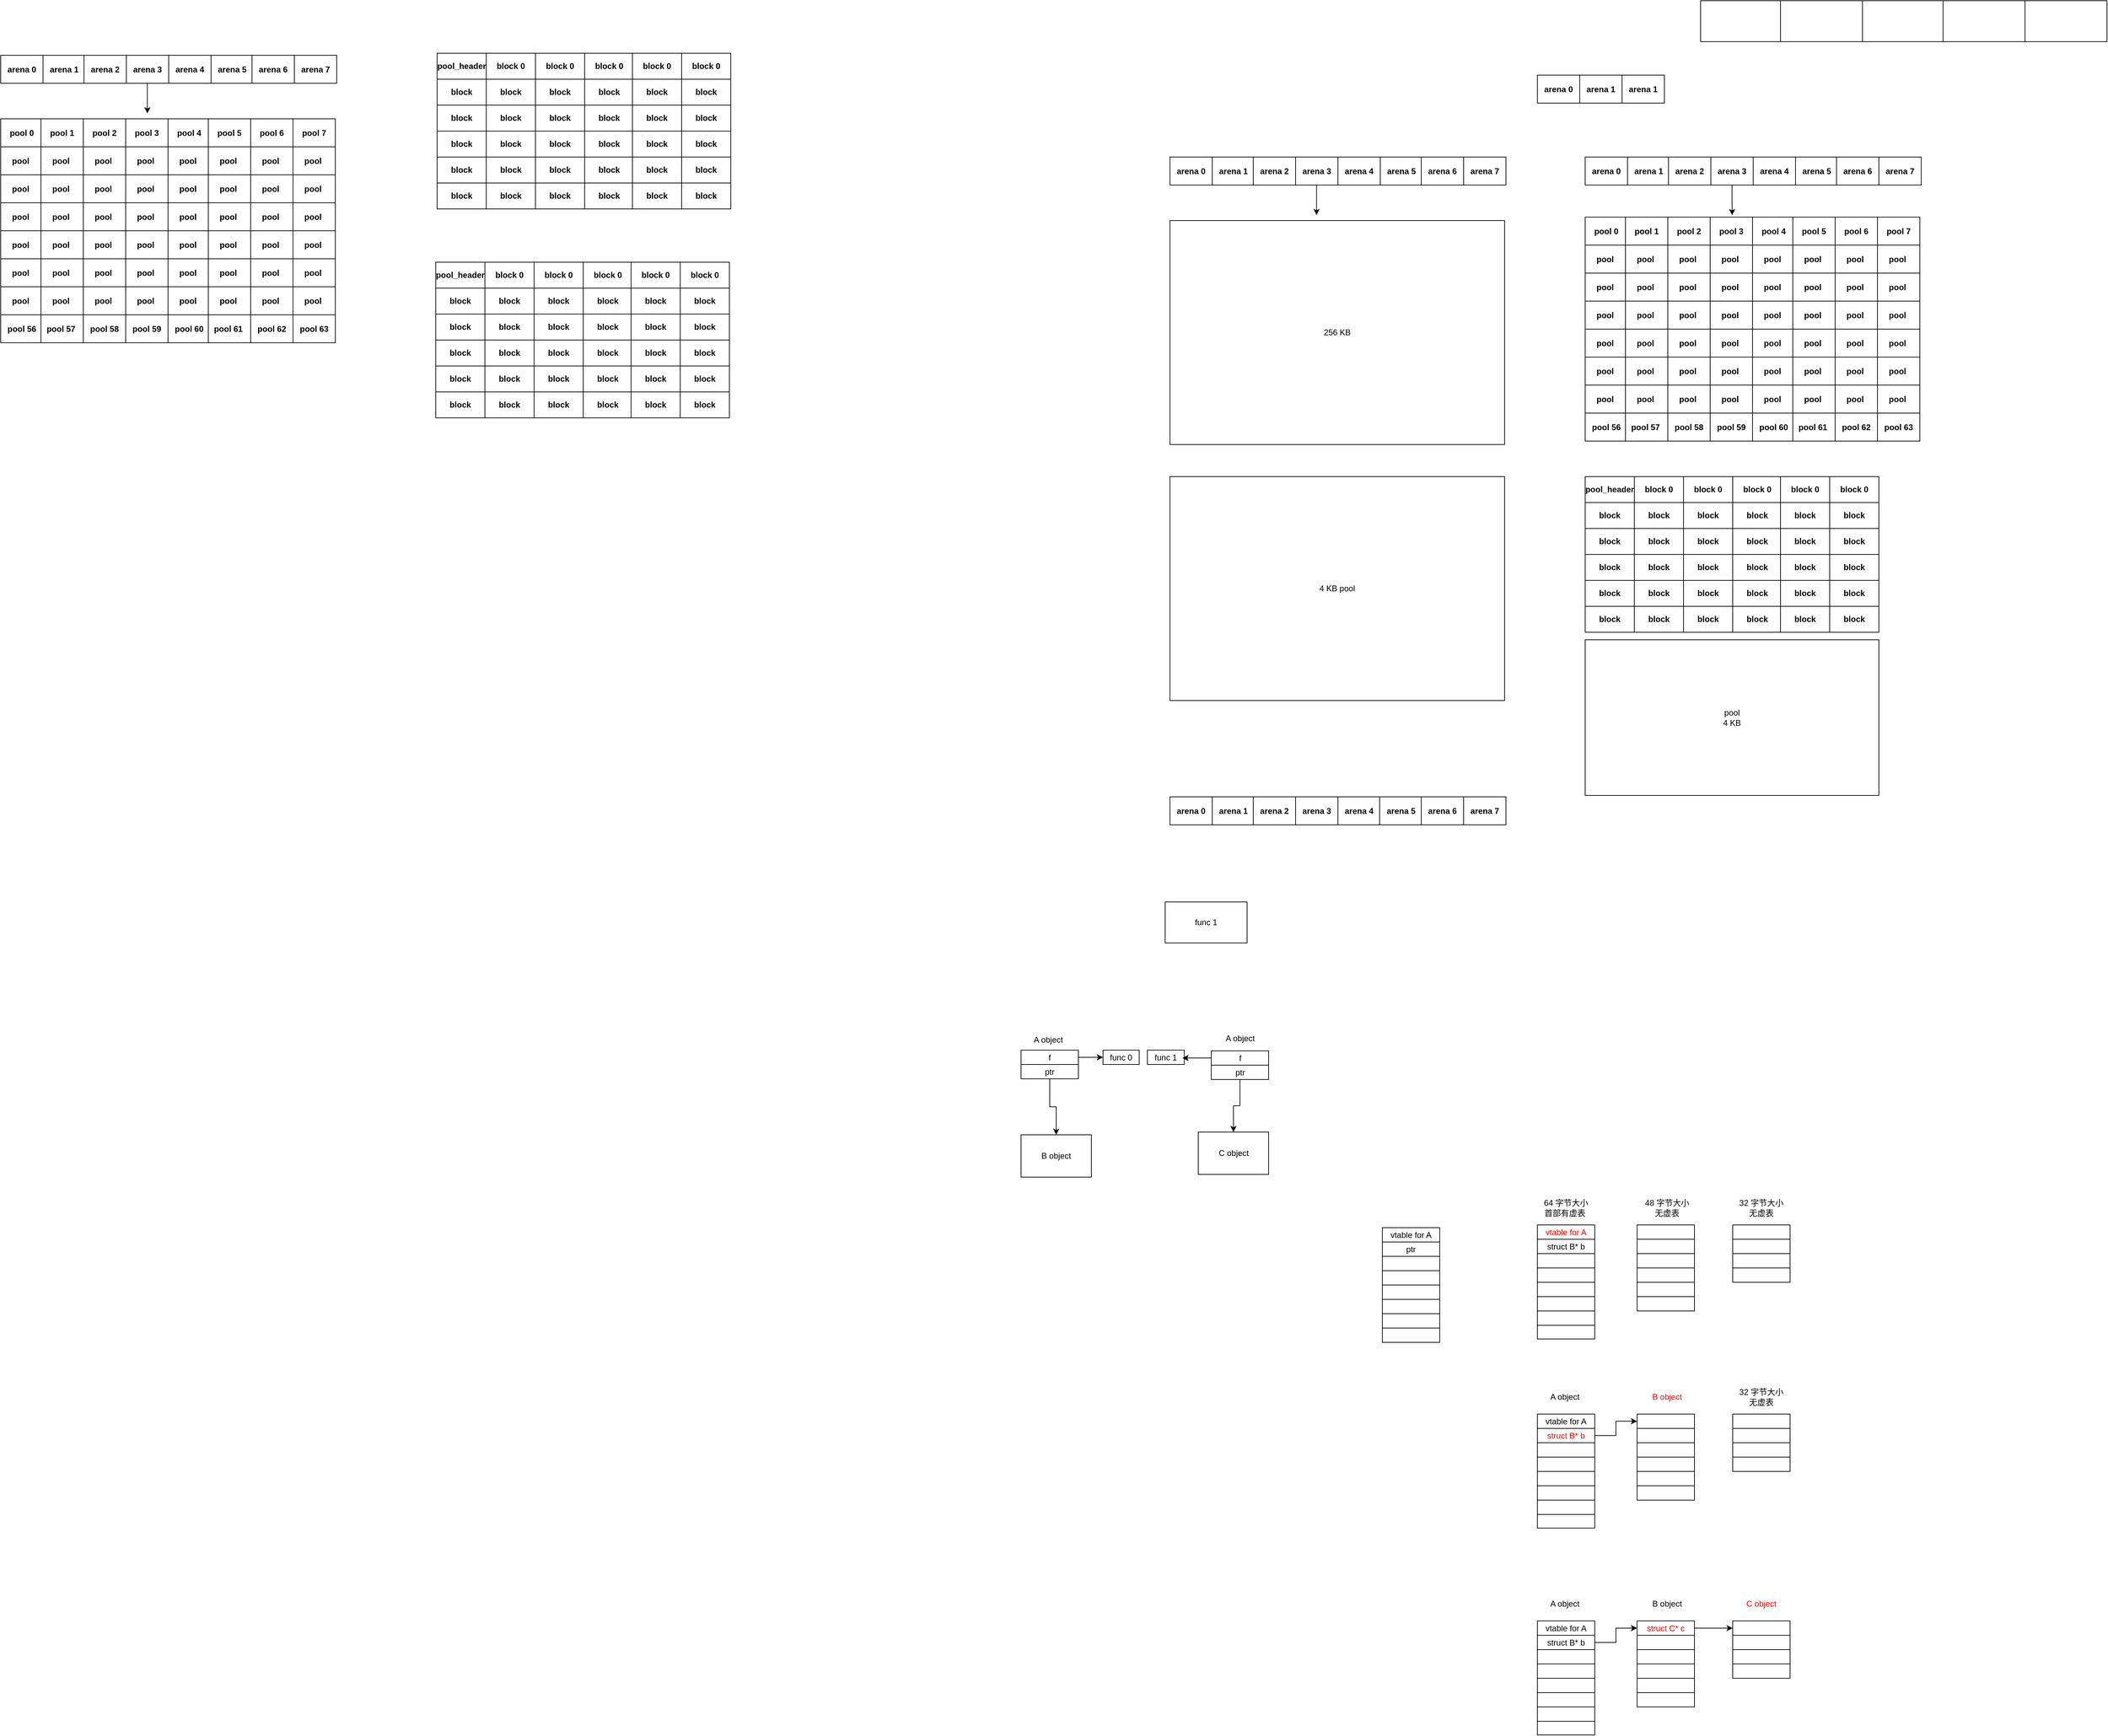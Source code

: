 <mxfile version="21.3.7" type="github">
  <diagram name="第 1 页" id="RlWcdQBYCA7oX_HSbWhf">
    <mxGraphModel dx="4874" dy="1134" grid="0" gridSize="10" guides="1" tooltips="1" connect="1" arrows="1" fold="1" page="0" pageScale="1" pageWidth="827" pageHeight="1169" math="0" shadow="0">
      <root>
        <mxCell id="0" />
        <mxCell id="1" parent="0" />
        <mxCell id="5FygrM8ZOsFcztVGFmqP-1" value="&lt;b&gt;arena 0&lt;/b&gt;" style="rounded=0;whiteSpace=wrap;html=1;" parent="1" vertex="1">
          <mxGeometry x="-276" y="488" width="62" height="41" as="geometry" />
        </mxCell>
        <mxCell id="5FygrM8ZOsFcztVGFmqP-2" value="" style="rounded=0;whiteSpace=wrap;html=1;" parent="1" vertex="1">
          <mxGeometry x="-37" y="379" width="120" height="60" as="geometry" />
        </mxCell>
        <mxCell id="5FygrM8ZOsFcztVGFmqP-3" value="" style="rounded=0;whiteSpace=wrap;html=1;" parent="1" vertex="1">
          <mxGeometry x="80" y="379" width="120" height="60" as="geometry" />
        </mxCell>
        <mxCell id="5FygrM8ZOsFcztVGFmqP-4" value="" style="rounded=0;whiteSpace=wrap;html=1;" parent="1" vertex="1">
          <mxGeometry x="200" y="379" width="120" height="60" as="geometry" />
        </mxCell>
        <mxCell id="5FygrM8ZOsFcztVGFmqP-5" value="" style="rounded=0;whiteSpace=wrap;html=1;" parent="1" vertex="1">
          <mxGeometry x="318" y="379" width="120" height="60" as="geometry" />
        </mxCell>
        <mxCell id="5FygrM8ZOsFcztVGFmqP-6" value="" style="rounded=0;whiteSpace=wrap;html=1;" parent="1" vertex="1">
          <mxGeometry x="438" y="379" width="120" height="60" as="geometry" />
        </mxCell>
        <mxCell id="5FygrM8ZOsFcztVGFmqP-7" value="&lt;b&gt;arena 1&lt;/b&gt;" style="rounded=0;whiteSpace=wrap;html=1;" parent="1" vertex="1">
          <mxGeometry x="-214" y="488" width="62" height="41" as="geometry" />
        </mxCell>
        <mxCell id="5FygrM8ZOsFcztVGFmqP-8" value="&lt;b&gt;arena 1&lt;/b&gt;" style="rounded=0;whiteSpace=wrap;html=1;" parent="1" vertex="1">
          <mxGeometry x="-152" y="488" width="62" height="41" as="geometry" />
        </mxCell>
        <mxCell id="5FygrM8ZOsFcztVGFmqP-9" value="&lt;b&gt;arena 0&lt;br&gt;&lt;/b&gt;" style="rounded=0;whiteSpace=wrap;html=1;" parent="1" vertex="1">
          <mxGeometry x="-206" y="608" width="62" height="41" as="geometry" />
        </mxCell>
        <mxCell id="5FygrM8ZOsFcztVGFmqP-10" value="&lt;b&gt;arena 1&lt;br&gt;&lt;/b&gt;" style="rounded=0;whiteSpace=wrap;html=1;" parent="1" vertex="1">
          <mxGeometry x="-144" y="608" width="62" height="41" as="geometry" />
        </mxCell>
        <mxCell id="5FygrM8ZOsFcztVGFmqP-11" value="&lt;b&gt;arena 2&lt;br&gt;&lt;/b&gt;" style="rounded=0;whiteSpace=wrap;html=1;" parent="1" vertex="1">
          <mxGeometry x="-84" y="608" width="62" height="41" as="geometry" />
        </mxCell>
        <mxCell id="5FygrM8ZOsFcztVGFmqP-58" style="edgeStyle=orthogonalEdgeStyle;rounded=0;orthogonalLoop=1;jettySize=auto;html=1;entryX=0.52;entryY=-0.07;entryDx=0;entryDy=0;entryPerimeter=0;" parent="1" source="5FygrM8ZOsFcztVGFmqP-12" target="5FygrM8ZOsFcztVGFmqP-23" edge="1">
          <mxGeometry relative="1" as="geometry" />
        </mxCell>
        <mxCell id="5FygrM8ZOsFcztVGFmqP-12" value="&lt;b&gt;arena 3&lt;br&gt;&lt;/b&gt;" style="rounded=0;whiteSpace=wrap;html=1;" parent="1" vertex="1">
          <mxGeometry x="-22" y="608" width="62" height="41" as="geometry" />
        </mxCell>
        <mxCell id="5FygrM8ZOsFcztVGFmqP-13" value="&lt;b&gt;arena 4&lt;br&gt;&lt;/b&gt;" style="rounded=0;whiteSpace=wrap;html=1;" parent="1" vertex="1">
          <mxGeometry x="40" y="608" width="62" height="41" as="geometry" />
        </mxCell>
        <mxCell id="5FygrM8ZOsFcztVGFmqP-14" value="&lt;b&gt;arena 5&lt;br&gt;&lt;/b&gt;" style="rounded=0;whiteSpace=wrap;html=1;" parent="1" vertex="1">
          <mxGeometry x="102" y="608" width="62" height="41" as="geometry" />
        </mxCell>
        <mxCell id="5FygrM8ZOsFcztVGFmqP-15" value="&lt;b&gt;arena 6&lt;br&gt;&lt;/b&gt;" style="rounded=0;whiteSpace=wrap;html=1;" parent="1" vertex="1">
          <mxGeometry x="162" y="608" width="62" height="41" as="geometry" />
        </mxCell>
        <mxCell id="5FygrM8ZOsFcztVGFmqP-16" value="&lt;b&gt;arena 7&lt;br&gt;&lt;/b&gt;" style="rounded=0;whiteSpace=wrap;html=1;" parent="1" vertex="1">
          <mxGeometry x="224" y="608" width="62" height="41" as="geometry" />
        </mxCell>
        <mxCell id="5FygrM8ZOsFcztVGFmqP-19" value="&lt;b&gt;pool 0&lt;br&gt;&lt;/b&gt;" style="rounded=0;whiteSpace=wrap;html=1;" parent="1" vertex="1">
          <mxGeometry x="-206" y="696" width="62" height="41" as="geometry" />
        </mxCell>
        <mxCell id="5FygrM8ZOsFcztVGFmqP-21" value="&lt;b&gt;pool 1&lt;br&gt;&lt;/b&gt;" style="rounded=0;whiteSpace=wrap;html=1;" parent="1" vertex="1">
          <mxGeometry x="-147" y="696" width="62" height="41" as="geometry" />
        </mxCell>
        <mxCell id="5FygrM8ZOsFcztVGFmqP-22" value="&lt;b&gt;pool 2&lt;br&gt;&lt;/b&gt;" style="rounded=0;whiteSpace=wrap;html=1;" parent="1" vertex="1">
          <mxGeometry x="-85" y="696" width="62" height="41" as="geometry" />
        </mxCell>
        <mxCell id="5FygrM8ZOsFcztVGFmqP-23" value="&lt;b&gt;pool 3&lt;br&gt;&lt;/b&gt;" style="rounded=0;whiteSpace=wrap;html=1;" parent="1" vertex="1">
          <mxGeometry x="-23" y="696" width="62" height="41" as="geometry" />
        </mxCell>
        <mxCell id="5FygrM8ZOsFcztVGFmqP-24" value="&lt;b&gt;pool 4&lt;br&gt;&lt;/b&gt;" style="rounded=0;whiteSpace=wrap;html=1;" parent="1" vertex="1">
          <mxGeometry x="39" y="696" width="62" height="41" as="geometry" />
        </mxCell>
        <mxCell id="5FygrM8ZOsFcztVGFmqP-25" value="&lt;b&gt;pool 5&lt;br&gt;&lt;/b&gt;" style="rounded=0;whiteSpace=wrap;html=1;" parent="1" vertex="1">
          <mxGeometry x="98" y="696" width="62" height="41" as="geometry" />
        </mxCell>
        <mxCell id="5FygrM8ZOsFcztVGFmqP-26" value="&lt;b&gt;pool 6&lt;br&gt;&lt;/b&gt;" style="rounded=0;whiteSpace=wrap;html=1;" parent="1" vertex="1">
          <mxGeometry x="160" y="696" width="62" height="41" as="geometry" />
        </mxCell>
        <mxCell id="5FygrM8ZOsFcztVGFmqP-27" value="&lt;b&gt;pool 7&lt;br&gt;&lt;/b&gt;" style="rounded=0;whiteSpace=wrap;html=1;" parent="1" vertex="1">
          <mxGeometry x="222" y="696" width="62" height="41" as="geometry" />
        </mxCell>
        <mxCell id="5FygrM8ZOsFcztVGFmqP-29" value="&lt;b&gt;pool&amp;nbsp;&lt;br&gt;&lt;/b&gt;" style="rounded=0;whiteSpace=wrap;html=1;" parent="1" vertex="1">
          <mxGeometry x="-206" y="737" width="62" height="41" as="geometry" />
        </mxCell>
        <mxCell id="5FygrM8ZOsFcztVGFmqP-30" value="&lt;b&gt;pool&amp;nbsp;&lt;br&gt;&lt;/b&gt;" style="rounded=0;whiteSpace=wrap;html=1;" parent="1" vertex="1">
          <mxGeometry x="-147" y="737" width="62" height="41" as="geometry" />
        </mxCell>
        <mxCell id="5FygrM8ZOsFcztVGFmqP-31" value="&lt;b&gt;pool&amp;nbsp;&lt;br&gt;&lt;/b&gt;" style="rounded=0;whiteSpace=wrap;html=1;" parent="1" vertex="1">
          <mxGeometry x="-85" y="737" width="62" height="41" as="geometry" />
        </mxCell>
        <mxCell id="5FygrM8ZOsFcztVGFmqP-32" value="&lt;b&gt;pool&amp;nbsp;&lt;br&gt;&lt;/b&gt;" style="rounded=0;whiteSpace=wrap;html=1;" parent="1" vertex="1">
          <mxGeometry x="-23" y="737" width="62" height="41" as="geometry" />
        </mxCell>
        <mxCell id="5FygrM8ZOsFcztVGFmqP-33" value="&lt;b&gt;pool&amp;nbsp;&lt;br&gt;&lt;/b&gt;" style="rounded=0;whiteSpace=wrap;html=1;" parent="1" vertex="1">
          <mxGeometry x="39" y="737" width="62" height="41" as="geometry" />
        </mxCell>
        <mxCell id="5FygrM8ZOsFcztVGFmqP-34" value="&lt;b&gt;pool&amp;nbsp;&lt;br&gt;&lt;/b&gt;" style="rounded=0;whiteSpace=wrap;html=1;" parent="1" vertex="1">
          <mxGeometry x="98" y="737" width="62" height="41" as="geometry" />
        </mxCell>
        <mxCell id="5FygrM8ZOsFcztVGFmqP-35" value="&lt;b&gt;pool&amp;nbsp;&lt;br&gt;&lt;/b&gt;" style="rounded=0;whiteSpace=wrap;html=1;" parent="1" vertex="1">
          <mxGeometry x="160" y="737" width="62" height="41" as="geometry" />
        </mxCell>
        <mxCell id="5FygrM8ZOsFcztVGFmqP-36" value="&lt;b&gt;pool&amp;nbsp;&lt;br&gt;&lt;/b&gt;" style="rounded=0;whiteSpace=wrap;html=1;" parent="1" vertex="1">
          <mxGeometry x="222" y="737" width="62" height="41" as="geometry" />
        </mxCell>
        <mxCell id="5FygrM8ZOsFcztVGFmqP-59" value="&lt;b&gt;pool&amp;nbsp;&lt;br&gt;&lt;/b&gt;" style="rounded=0;whiteSpace=wrap;html=1;" parent="1" vertex="1">
          <mxGeometry x="-206" y="778" width="62" height="41" as="geometry" />
        </mxCell>
        <mxCell id="5FygrM8ZOsFcztVGFmqP-60" value="&lt;b&gt;pool&amp;nbsp;&lt;br&gt;&lt;/b&gt;" style="rounded=0;whiteSpace=wrap;html=1;" parent="1" vertex="1">
          <mxGeometry x="-147" y="778" width="62" height="41" as="geometry" />
        </mxCell>
        <mxCell id="5FygrM8ZOsFcztVGFmqP-61" value="&lt;b&gt;pool&amp;nbsp;&lt;br&gt;&lt;/b&gt;" style="rounded=0;whiteSpace=wrap;html=1;" parent="1" vertex="1">
          <mxGeometry x="-85" y="778" width="62" height="41" as="geometry" />
        </mxCell>
        <mxCell id="5FygrM8ZOsFcztVGFmqP-62" value="&lt;b&gt;pool&amp;nbsp;&lt;br&gt;&lt;/b&gt;" style="rounded=0;whiteSpace=wrap;html=1;" parent="1" vertex="1">
          <mxGeometry x="-23" y="778" width="62" height="41" as="geometry" />
        </mxCell>
        <mxCell id="5FygrM8ZOsFcztVGFmqP-63" value="&lt;b&gt;pool&amp;nbsp;&lt;br&gt;&lt;/b&gt;" style="rounded=0;whiteSpace=wrap;html=1;" parent="1" vertex="1">
          <mxGeometry x="39" y="778" width="62" height="41" as="geometry" />
        </mxCell>
        <mxCell id="5FygrM8ZOsFcztVGFmqP-64" value="&lt;b&gt;pool&amp;nbsp;&lt;br&gt;&lt;/b&gt;" style="rounded=0;whiteSpace=wrap;html=1;" parent="1" vertex="1">
          <mxGeometry x="98" y="778" width="62" height="41" as="geometry" />
        </mxCell>
        <mxCell id="5FygrM8ZOsFcztVGFmqP-65" value="&lt;b&gt;pool&amp;nbsp;&lt;br&gt;&lt;/b&gt;" style="rounded=0;whiteSpace=wrap;html=1;" parent="1" vertex="1">
          <mxGeometry x="160" y="778" width="62" height="41" as="geometry" />
        </mxCell>
        <mxCell id="5FygrM8ZOsFcztVGFmqP-66" value="&lt;b&gt;pool&amp;nbsp;&lt;br&gt;&lt;/b&gt;" style="rounded=0;whiteSpace=wrap;html=1;" parent="1" vertex="1">
          <mxGeometry x="222" y="778" width="62" height="41" as="geometry" />
        </mxCell>
        <mxCell id="5FygrM8ZOsFcztVGFmqP-67" value="&lt;b&gt;pool&amp;nbsp;&lt;br&gt;&lt;/b&gt;" style="rounded=0;whiteSpace=wrap;html=1;" parent="1" vertex="1">
          <mxGeometry x="-206" y="819" width="62" height="41" as="geometry" />
        </mxCell>
        <mxCell id="5FygrM8ZOsFcztVGFmqP-68" value="&lt;b&gt;pool&amp;nbsp;&lt;br&gt;&lt;/b&gt;" style="rounded=0;whiteSpace=wrap;html=1;" parent="1" vertex="1">
          <mxGeometry x="-147" y="819" width="62" height="41" as="geometry" />
        </mxCell>
        <mxCell id="5FygrM8ZOsFcztVGFmqP-69" value="&lt;b&gt;pool&amp;nbsp;&lt;br&gt;&lt;/b&gt;" style="rounded=0;whiteSpace=wrap;html=1;" parent="1" vertex="1">
          <mxGeometry x="-85" y="819" width="62" height="41" as="geometry" />
        </mxCell>
        <mxCell id="5FygrM8ZOsFcztVGFmqP-70" value="&lt;b&gt;pool&amp;nbsp;&lt;br&gt;&lt;/b&gt;" style="rounded=0;whiteSpace=wrap;html=1;" parent="1" vertex="1">
          <mxGeometry x="-23" y="819" width="62" height="41" as="geometry" />
        </mxCell>
        <mxCell id="5FygrM8ZOsFcztVGFmqP-71" value="&lt;b&gt;pool&amp;nbsp;&lt;br&gt;&lt;/b&gt;" style="rounded=0;whiteSpace=wrap;html=1;" parent="1" vertex="1">
          <mxGeometry x="39" y="819" width="62" height="41" as="geometry" />
        </mxCell>
        <mxCell id="5FygrM8ZOsFcztVGFmqP-72" value="&lt;b&gt;pool&amp;nbsp;&lt;br&gt;&lt;/b&gt;" style="rounded=0;whiteSpace=wrap;html=1;" parent="1" vertex="1">
          <mxGeometry x="98" y="819" width="62" height="41" as="geometry" />
        </mxCell>
        <mxCell id="5FygrM8ZOsFcztVGFmqP-73" value="&lt;b&gt;pool&amp;nbsp;&lt;br&gt;&lt;/b&gt;" style="rounded=0;whiteSpace=wrap;html=1;" parent="1" vertex="1">
          <mxGeometry x="160" y="819" width="62" height="41" as="geometry" />
        </mxCell>
        <mxCell id="5FygrM8ZOsFcztVGFmqP-74" value="&lt;b&gt;pool&amp;nbsp;&lt;br&gt;&lt;/b&gt;" style="rounded=0;whiteSpace=wrap;html=1;" parent="1" vertex="1">
          <mxGeometry x="222" y="819" width="62" height="41" as="geometry" />
        </mxCell>
        <mxCell id="5FygrM8ZOsFcztVGFmqP-75" value="&lt;b&gt;pool&amp;nbsp;&lt;br&gt;&lt;/b&gt;" style="rounded=0;whiteSpace=wrap;html=1;" parent="1" vertex="1">
          <mxGeometry x="-206" y="860" width="62" height="41" as="geometry" />
        </mxCell>
        <mxCell id="5FygrM8ZOsFcztVGFmqP-76" value="&lt;b&gt;pool&amp;nbsp;&lt;br&gt;&lt;/b&gt;" style="rounded=0;whiteSpace=wrap;html=1;" parent="1" vertex="1">
          <mxGeometry x="-147" y="860" width="62" height="41" as="geometry" />
        </mxCell>
        <mxCell id="5FygrM8ZOsFcztVGFmqP-77" value="&lt;b&gt;pool&amp;nbsp;&lt;br&gt;&lt;/b&gt;" style="rounded=0;whiteSpace=wrap;html=1;" parent="1" vertex="1">
          <mxGeometry x="-85" y="860" width="62" height="41" as="geometry" />
        </mxCell>
        <mxCell id="5FygrM8ZOsFcztVGFmqP-78" value="&lt;b&gt;pool&amp;nbsp;&lt;br&gt;&lt;/b&gt;" style="rounded=0;whiteSpace=wrap;html=1;" parent="1" vertex="1">
          <mxGeometry x="-23" y="860" width="62" height="41" as="geometry" />
        </mxCell>
        <mxCell id="5FygrM8ZOsFcztVGFmqP-79" value="&lt;b&gt;pool&amp;nbsp;&lt;br&gt;&lt;/b&gt;" style="rounded=0;whiteSpace=wrap;html=1;" parent="1" vertex="1">
          <mxGeometry x="39" y="860" width="62" height="41" as="geometry" />
        </mxCell>
        <mxCell id="5FygrM8ZOsFcztVGFmqP-80" value="&lt;b&gt;pool&amp;nbsp;&lt;br&gt;&lt;/b&gt;" style="rounded=0;whiteSpace=wrap;html=1;" parent="1" vertex="1">
          <mxGeometry x="98" y="860" width="62" height="41" as="geometry" />
        </mxCell>
        <mxCell id="5FygrM8ZOsFcztVGFmqP-81" value="&lt;b&gt;pool&amp;nbsp;&lt;br&gt;&lt;/b&gt;" style="rounded=0;whiteSpace=wrap;html=1;" parent="1" vertex="1">
          <mxGeometry x="160" y="860" width="62" height="41" as="geometry" />
        </mxCell>
        <mxCell id="5FygrM8ZOsFcztVGFmqP-82" value="&lt;b&gt;pool&amp;nbsp;&lt;br&gt;&lt;/b&gt;" style="rounded=0;whiteSpace=wrap;html=1;" parent="1" vertex="1">
          <mxGeometry x="222" y="860" width="62" height="41" as="geometry" />
        </mxCell>
        <mxCell id="5FygrM8ZOsFcztVGFmqP-83" value="&lt;b&gt;pool&amp;nbsp;&lt;br&gt;&lt;/b&gt;" style="rounded=0;whiteSpace=wrap;html=1;" parent="1" vertex="1">
          <mxGeometry x="-206" y="901" width="62" height="41" as="geometry" />
        </mxCell>
        <mxCell id="5FygrM8ZOsFcztVGFmqP-84" value="&lt;b&gt;pool&amp;nbsp;&lt;br&gt;&lt;/b&gt;" style="rounded=0;whiteSpace=wrap;html=1;" parent="1" vertex="1">
          <mxGeometry x="-147" y="901" width="62" height="41" as="geometry" />
        </mxCell>
        <mxCell id="5FygrM8ZOsFcztVGFmqP-85" value="&lt;b&gt;pool&amp;nbsp;&lt;br&gt;&lt;/b&gt;" style="rounded=0;whiteSpace=wrap;html=1;" parent="1" vertex="1">
          <mxGeometry x="-85" y="901" width="62" height="41" as="geometry" />
        </mxCell>
        <mxCell id="5FygrM8ZOsFcztVGFmqP-86" value="&lt;b&gt;pool&amp;nbsp;&lt;br&gt;&lt;/b&gt;" style="rounded=0;whiteSpace=wrap;html=1;" parent="1" vertex="1">
          <mxGeometry x="-23" y="901" width="62" height="41" as="geometry" />
        </mxCell>
        <mxCell id="5FygrM8ZOsFcztVGFmqP-87" value="&lt;b&gt;pool&amp;nbsp;&lt;br&gt;&lt;/b&gt;" style="rounded=0;whiteSpace=wrap;html=1;" parent="1" vertex="1">
          <mxGeometry x="39" y="901" width="62" height="41" as="geometry" />
        </mxCell>
        <mxCell id="5FygrM8ZOsFcztVGFmqP-88" value="&lt;b&gt;pool&amp;nbsp;&lt;br&gt;&lt;/b&gt;" style="rounded=0;whiteSpace=wrap;html=1;" parent="1" vertex="1">
          <mxGeometry x="98" y="901" width="62" height="41" as="geometry" />
        </mxCell>
        <mxCell id="5FygrM8ZOsFcztVGFmqP-89" value="&lt;b&gt;pool&amp;nbsp;&lt;br&gt;&lt;/b&gt;" style="rounded=0;whiteSpace=wrap;html=1;" parent="1" vertex="1">
          <mxGeometry x="160" y="901" width="62" height="41" as="geometry" />
        </mxCell>
        <mxCell id="5FygrM8ZOsFcztVGFmqP-90" value="&lt;b&gt;pool&amp;nbsp;&lt;br&gt;&lt;/b&gt;" style="rounded=0;whiteSpace=wrap;html=1;" parent="1" vertex="1">
          <mxGeometry x="222" y="901" width="62" height="41" as="geometry" />
        </mxCell>
        <mxCell id="5FygrM8ZOsFcztVGFmqP-91" value="&lt;b&gt;pool&amp;nbsp;&lt;br&gt;&lt;/b&gt;" style="rounded=0;whiteSpace=wrap;html=1;" parent="1" vertex="1">
          <mxGeometry x="-206" y="942" width="62" height="41" as="geometry" />
        </mxCell>
        <mxCell id="5FygrM8ZOsFcztVGFmqP-92" value="&lt;b&gt;pool&amp;nbsp;&lt;br&gt;&lt;/b&gt;" style="rounded=0;whiteSpace=wrap;html=1;" parent="1" vertex="1">
          <mxGeometry x="-147" y="942" width="62" height="41" as="geometry" />
        </mxCell>
        <mxCell id="5FygrM8ZOsFcztVGFmqP-93" value="&lt;b&gt;pool&amp;nbsp;&lt;br&gt;&lt;/b&gt;" style="rounded=0;whiteSpace=wrap;html=1;" parent="1" vertex="1">
          <mxGeometry x="-85" y="942" width="62" height="41" as="geometry" />
        </mxCell>
        <mxCell id="5FygrM8ZOsFcztVGFmqP-94" value="&lt;b&gt;pool&amp;nbsp;&lt;br&gt;&lt;/b&gt;" style="rounded=0;whiteSpace=wrap;html=1;" parent="1" vertex="1">
          <mxGeometry x="-23" y="942" width="62" height="41" as="geometry" />
        </mxCell>
        <mxCell id="5FygrM8ZOsFcztVGFmqP-95" value="&lt;b&gt;pool&amp;nbsp;&lt;br&gt;&lt;/b&gt;" style="rounded=0;whiteSpace=wrap;html=1;" parent="1" vertex="1">
          <mxGeometry x="39" y="942" width="62" height="41" as="geometry" />
        </mxCell>
        <mxCell id="5FygrM8ZOsFcztVGFmqP-96" value="&lt;b&gt;pool&amp;nbsp;&lt;br&gt;&lt;/b&gt;" style="rounded=0;whiteSpace=wrap;html=1;" parent="1" vertex="1">
          <mxGeometry x="98" y="942" width="62" height="41" as="geometry" />
        </mxCell>
        <mxCell id="5FygrM8ZOsFcztVGFmqP-97" value="&lt;b&gt;pool&amp;nbsp;&lt;br&gt;&lt;/b&gt;" style="rounded=0;whiteSpace=wrap;html=1;" parent="1" vertex="1">
          <mxGeometry x="160" y="942" width="62" height="41" as="geometry" />
        </mxCell>
        <mxCell id="5FygrM8ZOsFcztVGFmqP-98" value="&lt;b&gt;pool&amp;nbsp;&lt;br&gt;&lt;/b&gt;" style="rounded=0;whiteSpace=wrap;html=1;" parent="1" vertex="1">
          <mxGeometry x="222" y="942" width="62" height="41" as="geometry" />
        </mxCell>
        <mxCell id="5FygrM8ZOsFcztVGFmqP-99" value="&lt;b&gt;pool 56&lt;br&gt;&lt;/b&gt;" style="rounded=0;whiteSpace=wrap;html=1;" parent="1" vertex="1">
          <mxGeometry x="-206" y="983" width="62" height="41" as="geometry" />
        </mxCell>
        <mxCell id="5FygrM8ZOsFcztVGFmqP-100" value="&lt;b&gt;pool 57&amp;nbsp;&lt;br&gt;&lt;/b&gt;" style="rounded=0;whiteSpace=wrap;html=1;" parent="1" vertex="1">
          <mxGeometry x="-147" y="983" width="62" height="41" as="geometry" />
        </mxCell>
        <mxCell id="5FygrM8ZOsFcztVGFmqP-101" value="&lt;b&gt;pool 58&lt;br&gt;&lt;/b&gt;" style="rounded=0;whiteSpace=wrap;html=1;" parent="1" vertex="1">
          <mxGeometry x="-85" y="983" width="62" height="41" as="geometry" />
        </mxCell>
        <mxCell id="5FygrM8ZOsFcztVGFmqP-102" value="&lt;b&gt;pool 59&lt;br&gt;&lt;/b&gt;" style="rounded=0;whiteSpace=wrap;html=1;" parent="1" vertex="1">
          <mxGeometry x="-23" y="983" width="62" height="41" as="geometry" />
        </mxCell>
        <mxCell id="5FygrM8ZOsFcztVGFmqP-103" value="&lt;b&gt;pool 60&lt;br&gt;&lt;/b&gt;" style="rounded=0;whiteSpace=wrap;html=1;" parent="1" vertex="1">
          <mxGeometry x="39" y="983" width="62" height="41" as="geometry" />
        </mxCell>
        <mxCell id="5FygrM8ZOsFcztVGFmqP-104" value="&lt;b&gt;pool 61&amp;nbsp;&lt;br&gt;&lt;/b&gt;" style="rounded=0;whiteSpace=wrap;html=1;" parent="1" vertex="1">
          <mxGeometry x="98" y="983" width="62" height="41" as="geometry" />
        </mxCell>
        <mxCell id="5FygrM8ZOsFcztVGFmqP-105" value="&lt;b&gt;pool 62&lt;br&gt;&lt;/b&gt;" style="rounded=0;whiteSpace=wrap;html=1;" parent="1" vertex="1">
          <mxGeometry x="160" y="983" width="62" height="41" as="geometry" />
        </mxCell>
        <mxCell id="5FygrM8ZOsFcztVGFmqP-106" value="&lt;b&gt;pool 63&lt;br&gt;&lt;/b&gt;" style="rounded=0;whiteSpace=wrap;html=1;" parent="1" vertex="1">
          <mxGeometry x="222" y="983" width="62" height="41" as="geometry" />
        </mxCell>
        <mxCell id="5FygrM8ZOsFcztVGFmqP-107" value="&lt;b&gt;arena 0&lt;br&gt;&lt;/b&gt;" style="rounded=0;whiteSpace=wrap;html=1;" parent="1" vertex="1">
          <mxGeometry x="-814" y="608" width="62" height="41" as="geometry" />
        </mxCell>
        <mxCell id="5FygrM8ZOsFcztVGFmqP-108" value="&lt;b&gt;arena 1&lt;br&gt;&lt;/b&gt;" style="rounded=0;whiteSpace=wrap;html=1;" parent="1" vertex="1">
          <mxGeometry x="-752" y="608" width="62" height="41" as="geometry" />
        </mxCell>
        <mxCell id="5FygrM8ZOsFcztVGFmqP-109" value="&lt;b&gt;arena 2&lt;br&gt;&lt;/b&gt;" style="rounded=0;whiteSpace=wrap;html=1;" parent="1" vertex="1">
          <mxGeometry x="-692" y="608" width="62" height="41" as="geometry" />
        </mxCell>
        <mxCell id="5FygrM8ZOsFcztVGFmqP-110" value="&lt;b&gt;arena 3&lt;br&gt;&lt;/b&gt;" style="rounded=0;whiteSpace=wrap;html=1;" parent="1" vertex="1">
          <mxGeometry x="-630" y="608" width="62" height="41" as="geometry" />
        </mxCell>
        <mxCell id="5FygrM8ZOsFcztVGFmqP-111" value="&lt;b&gt;arena 4&lt;br&gt;&lt;/b&gt;" style="rounded=0;whiteSpace=wrap;html=1;" parent="1" vertex="1">
          <mxGeometry x="-568" y="608" width="62" height="41" as="geometry" />
        </mxCell>
        <mxCell id="5FygrM8ZOsFcztVGFmqP-112" value="&lt;b&gt;arena 5&lt;br&gt;&lt;/b&gt;" style="rounded=0;whiteSpace=wrap;html=1;" parent="1" vertex="1">
          <mxGeometry x="-506" y="608" width="62" height="41" as="geometry" />
        </mxCell>
        <mxCell id="5FygrM8ZOsFcztVGFmqP-113" value="&lt;b&gt;arena 6&lt;br&gt;&lt;/b&gt;" style="rounded=0;whiteSpace=wrap;html=1;" parent="1" vertex="1">
          <mxGeometry x="-446" y="608" width="62" height="41" as="geometry" />
        </mxCell>
        <mxCell id="5FygrM8ZOsFcztVGFmqP-114" value="&lt;b&gt;arena 7&lt;br&gt;&lt;/b&gt;" style="rounded=0;whiteSpace=wrap;html=1;" parent="1" vertex="1">
          <mxGeometry x="-384" y="608" width="62" height="41" as="geometry" />
        </mxCell>
        <mxCell id="5FygrM8ZOsFcztVGFmqP-115" value="256 KB" style="rounded=0;whiteSpace=wrap;html=1;" parent="1" vertex="1">
          <mxGeometry x="-814" y="701" width="490" height="328" as="geometry" />
        </mxCell>
        <mxCell id="5FygrM8ZOsFcztVGFmqP-117" style="edgeStyle=orthogonalEdgeStyle;rounded=0;orthogonalLoop=1;jettySize=auto;html=1;entryX=0.52;entryY=-0.07;entryDx=0;entryDy=0;entryPerimeter=0;" parent="1" edge="1">
          <mxGeometry relative="1" as="geometry">
            <mxPoint x="-599.29" y="649" as="sourcePoint" />
            <mxPoint x="-599.29" y="693" as="targetPoint" />
          </mxGeometry>
        </mxCell>
        <mxCell id="5FygrM8ZOsFcztVGFmqP-119" value="4 KB pool" style="rounded=0;whiteSpace=wrap;html=1;" parent="1" vertex="1">
          <mxGeometry x="-814" y="1076" width="490" height="328" as="geometry" />
        </mxCell>
        <mxCell id="5FygrM8ZOsFcztVGFmqP-122" value="4 KB pool" style="rounded=0;whiteSpace=wrap;html=1;" parent="1" vertex="1">
          <mxGeometry x="-206" y="1076" width="430" height="228" as="geometry" />
        </mxCell>
        <mxCell id="5FygrM8ZOsFcztVGFmqP-120" value="&lt;b&gt;pool_header&lt;br&gt;&lt;/b&gt;" style="rounded=0;whiteSpace=wrap;html=1;" parent="1" vertex="1">
          <mxGeometry x="-206" y="1076" width="72" height="38" as="geometry" />
        </mxCell>
        <mxCell id="5FygrM8ZOsFcztVGFmqP-137" value="&lt;b&gt;block 0&lt;br&gt;&lt;/b&gt;" style="rounded=0;whiteSpace=wrap;html=1;" parent="1" vertex="1">
          <mxGeometry x="-134" y="1076" width="72" height="38" as="geometry" />
        </mxCell>
        <mxCell id="5FygrM8ZOsFcztVGFmqP-138" value="&lt;b&gt;block 0&lt;br&gt;&lt;/b&gt;" style="rounded=0;whiteSpace=wrap;html=1;" parent="1" vertex="1">
          <mxGeometry x="-62" y="1076" width="72" height="38" as="geometry" />
        </mxCell>
        <mxCell id="5FygrM8ZOsFcztVGFmqP-139" value="&lt;b&gt;block 0&lt;br&gt;&lt;/b&gt;" style="rounded=0;whiteSpace=wrap;html=1;" parent="1" vertex="1">
          <mxGeometry x="10" y="1076" width="72" height="38" as="geometry" />
        </mxCell>
        <mxCell id="5FygrM8ZOsFcztVGFmqP-140" value="&lt;b&gt;block 0&lt;br&gt;&lt;/b&gt;" style="rounded=0;whiteSpace=wrap;html=1;" parent="1" vertex="1">
          <mxGeometry x="80" y="1076" width="72" height="38" as="geometry" />
        </mxCell>
        <mxCell id="5FygrM8ZOsFcztVGFmqP-141" value="&lt;b&gt;block 0&lt;br&gt;&lt;/b&gt;" style="rounded=0;whiteSpace=wrap;html=1;" parent="1" vertex="1">
          <mxGeometry x="152" y="1076" width="72" height="38" as="geometry" />
        </mxCell>
        <mxCell id="5FygrM8ZOsFcztVGFmqP-142" value="&lt;b&gt;block&lt;br&gt;&lt;/b&gt;" style="rounded=0;whiteSpace=wrap;html=1;" parent="1" vertex="1">
          <mxGeometry x="-206" y="1114" width="72" height="38" as="geometry" />
        </mxCell>
        <mxCell id="5FygrM8ZOsFcztVGFmqP-143" value="&lt;b style=&quot;border-color: var(--border-color);&quot;&gt;block&lt;/b&gt;&lt;b&gt;&lt;br&gt;&lt;/b&gt;" style="rounded=0;whiteSpace=wrap;html=1;" parent="1" vertex="1">
          <mxGeometry x="-134" y="1114" width="72" height="38" as="geometry" />
        </mxCell>
        <mxCell id="5FygrM8ZOsFcztVGFmqP-144" value="&lt;b style=&quot;border-color: var(--border-color);&quot;&gt;block&lt;/b&gt;&lt;b&gt;&lt;br&gt;&lt;/b&gt;" style="rounded=0;whiteSpace=wrap;html=1;" parent="1" vertex="1">
          <mxGeometry x="-62" y="1114" width="72" height="38" as="geometry" />
        </mxCell>
        <mxCell id="5FygrM8ZOsFcztVGFmqP-145" value="&lt;b style=&quot;border-color: var(--border-color);&quot;&gt;block&lt;/b&gt;&lt;b&gt;&lt;br&gt;&lt;/b&gt;" style="rounded=0;whiteSpace=wrap;html=1;" parent="1" vertex="1">
          <mxGeometry x="10" y="1114" width="72" height="38" as="geometry" />
        </mxCell>
        <mxCell id="5FygrM8ZOsFcztVGFmqP-146" value="&lt;b style=&quot;border-color: var(--border-color);&quot;&gt;block&lt;/b&gt;&lt;b&gt;&lt;br&gt;&lt;/b&gt;" style="rounded=0;whiteSpace=wrap;html=1;" parent="1" vertex="1">
          <mxGeometry x="80" y="1114" width="72" height="38" as="geometry" />
        </mxCell>
        <mxCell id="5FygrM8ZOsFcztVGFmqP-147" value="&lt;b style=&quot;border-color: var(--border-color);&quot;&gt;block&lt;/b&gt;&lt;b&gt;&lt;br&gt;&lt;/b&gt;" style="rounded=0;whiteSpace=wrap;html=1;" parent="1" vertex="1">
          <mxGeometry x="152" y="1114" width="72" height="38" as="geometry" />
        </mxCell>
        <mxCell id="5FygrM8ZOsFcztVGFmqP-160" value="&lt;b&gt;block&lt;br&gt;&lt;/b&gt;" style="rounded=0;whiteSpace=wrap;html=1;" parent="1" vertex="1">
          <mxGeometry x="-206" y="1152" width="72" height="38" as="geometry" />
        </mxCell>
        <mxCell id="5FygrM8ZOsFcztVGFmqP-161" value="&lt;b style=&quot;border-color: var(--border-color);&quot;&gt;block&lt;/b&gt;&lt;b&gt;&lt;br&gt;&lt;/b&gt;" style="rounded=0;whiteSpace=wrap;html=1;" parent="1" vertex="1">
          <mxGeometry x="-134" y="1152" width="72" height="38" as="geometry" />
        </mxCell>
        <mxCell id="5FygrM8ZOsFcztVGFmqP-162" value="&lt;b style=&quot;border-color: var(--border-color);&quot;&gt;block&lt;/b&gt;&lt;b&gt;&lt;br&gt;&lt;/b&gt;" style="rounded=0;whiteSpace=wrap;html=1;" parent="1" vertex="1">
          <mxGeometry x="-62" y="1152" width="72" height="38" as="geometry" />
        </mxCell>
        <mxCell id="5FygrM8ZOsFcztVGFmqP-163" value="&lt;b style=&quot;border-color: var(--border-color);&quot;&gt;block&lt;/b&gt;&lt;b&gt;&lt;br&gt;&lt;/b&gt;" style="rounded=0;whiteSpace=wrap;html=1;" parent="1" vertex="1">
          <mxGeometry x="10" y="1152" width="72" height="38" as="geometry" />
        </mxCell>
        <mxCell id="5FygrM8ZOsFcztVGFmqP-164" value="&lt;b style=&quot;border-color: var(--border-color);&quot;&gt;block&lt;/b&gt;&lt;b&gt;&lt;br&gt;&lt;/b&gt;" style="rounded=0;whiteSpace=wrap;html=1;" parent="1" vertex="1">
          <mxGeometry x="80" y="1152" width="72" height="38" as="geometry" />
        </mxCell>
        <mxCell id="5FygrM8ZOsFcztVGFmqP-165" value="&lt;b style=&quot;border-color: var(--border-color);&quot;&gt;block&lt;/b&gt;&lt;b&gt;&lt;br&gt;&lt;/b&gt;" style="rounded=0;whiteSpace=wrap;html=1;" parent="1" vertex="1">
          <mxGeometry x="152" y="1152" width="72" height="38" as="geometry" />
        </mxCell>
        <mxCell id="5FygrM8ZOsFcztVGFmqP-166" value="&lt;b&gt;block&lt;br&gt;&lt;/b&gt;" style="rounded=0;whiteSpace=wrap;html=1;" parent="1" vertex="1">
          <mxGeometry x="-206" y="1190" width="72" height="38" as="geometry" />
        </mxCell>
        <mxCell id="5FygrM8ZOsFcztVGFmqP-167" value="&lt;b style=&quot;border-color: var(--border-color);&quot;&gt;block&lt;/b&gt;&lt;b&gt;&lt;br&gt;&lt;/b&gt;" style="rounded=0;whiteSpace=wrap;html=1;" parent="1" vertex="1">
          <mxGeometry x="-134" y="1190" width="72" height="38" as="geometry" />
        </mxCell>
        <mxCell id="5FygrM8ZOsFcztVGFmqP-168" value="&lt;b style=&quot;border-color: var(--border-color);&quot;&gt;block&lt;/b&gt;&lt;b&gt;&lt;br&gt;&lt;/b&gt;" style="rounded=0;whiteSpace=wrap;html=1;" parent="1" vertex="1">
          <mxGeometry x="-62" y="1190" width="72" height="38" as="geometry" />
        </mxCell>
        <mxCell id="5FygrM8ZOsFcztVGFmqP-169" value="&lt;b style=&quot;border-color: var(--border-color);&quot;&gt;block&lt;/b&gt;&lt;b&gt;&lt;br&gt;&lt;/b&gt;" style="rounded=0;whiteSpace=wrap;html=1;" parent="1" vertex="1">
          <mxGeometry x="10" y="1190" width="72" height="38" as="geometry" />
        </mxCell>
        <mxCell id="5FygrM8ZOsFcztVGFmqP-170" value="&lt;b style=&quot;border-color: var(--border-color);&quot;&gt;block&lt;/b&gt;&lt;b&gt;&lt;br&gt;&lt;/b&gt;" style="rounded=0;whiteSpace=wrap;html=1;" parent="1" vertex="1">
          <mxGeometry x="80" y="1190" width="72" height="38" as="geometry" />
        </mxCell>
        <mxCell id="5FygrM8ZOsFcztVGFmqP-171" value="&lt;b style=&quot;border-color: var(--border-color);&quot;&gt;block&lt;/b&gt;&lt;b&gt;&lt;br&gt;&lt;/b&gt;" style="rounded=0;whiteSpace=wrap;html=1;" parent="1" vertex="1">
          <mxGeometry x="152" y="1190" width="72" height="38" as="geometry" />
        </mxCell>
        <mxCell id="5FygrM8ZOsFcztVGFmqP-172" value="&lt;b&gt;block&lt;br&gt;&lt;/b&gt;" style="rounded=0;whiteSpace=wrap;html=1;" parent="1" vertex="1">
          <mxGeometry x="-206" y="1228" width="72" height="38" as="geometry" />
        </mxCell>
        <mxCell id="5FygrM8ZOsFcztVGFmqP-173" value="&lt;b style=&quot;border-color: var(--border-color);&quot;&gt;block&lt;/b&gt;&lt;b&gt;&lt;br&gt;&lt;/b&gt;" style="rounded=0;whiteSpace=wrap;html=1;" parent="1" vertex="1">
          <mxGeometry x="-134" y="1228" width="72" height="38" as="geometry" />
        </mxCell>
        <mxCell id="5FygrM8ZOsFcztVGFmqP-174" value="&lt;b style=&quot;border-color: var(--border-color);&quot;&gt;block&lt;/b&gt;&lt;b&gt;&lt;br&gt;&lt;/b&gt;" style="rounded=0;whiteSpace=wrap;html=1;" parent="1" vertex="1">
          <mxGeometry x="-62" y="1228" width="72" height="38" as="geometry" />
        </mxCell>
        <mxCell id="5FygrM8ZOsFcztVGFmqP-175" value="&lt;b style=&quot;border-color: var(--border-color);&quot;&gt;block&lt;/b&gt;&lt;b&gt;&lt;br&gt;&lt;/b&gt;" style="rounded=0;whiteSpace=wrap;html=1;" parent="1" vertex="1">
          <mxGeometry x="10" y="1266" width="72" height="38" as="geometry" />
        </mxCell>
        <mxCell id="5FygrM8ZOsFcztVGFmqP-176" value="&lt;b style=&quot;border-color: var(--border-color);&quot;&gt;block&lt;/b&gt;&lt;b&gt;&lt;br&gt;&lt;/b&gt;" style="rounded=0;whiteSpace=wrap;html=1;" parent="1" vertex="1">
          <mxGeometry x="80" y="1266" width="72" height="38" as="geometry" />
        </mxCell>
        <mxCell id="5FygrM8ZOsFcztVGFmqP-177" value="&lt;b style=&quot;border-color: var(--border-color);&quot;&gt;block&lt;/b&gt;&lt;b&gt;&lt;br&gt;&lt;/b&gt;" style="rounded=0;whiteSpace=wrap;html=1;" parent="1" vertex="1">
          <mxGeometry x="152" y="1266" width="72" height="38" as="geometry" />
        </mxCell>
        <mxCell id="5FygrM8ZOsFcztVGFmqP-184" value="&lt;b&gt;block&lt;br&gt;&lt;/b&gt;" style="rounded=0;whiteSpace=wrap;html=1;" parent="1" vertex="1">
          <mxGeometry x="-206" y="1266" width="72" height="38" as="geometry" />
        </mxCell>
        <mxCell id="5FygrM8ZOsFcztVGFmqP-185" value="&lt;b style=&quot;border-color: var(--border-color);&quot;&gt;block&lt;/b&gt;&lt;b&gt;&lt;br&gt;&lt;/b&gt;" style="rounded=0;whiteSpace=wrap;html=1;" parent="1" vertex="1">
          <mxGeometry x="-134" y="1266" width="72" height="38" as="geometry" />
        </mxCell>
        <mxCell id="5FygrM8ZOsFcztVGFmqP-186" value="&lt;b style=&quot;border-color: var(--border-color);&quot;&gt;block&lt;/b&gt;&lt;b&gt;&lt;br&gt;&lt;/b&gt;" style="rounded=0;whiteSpace=wrap;html=1;" parent="1" vertex="1">
          <mxGeometry x="-62" y="1266" width="72" height="38" as="geometry" />
        </mxCell>
        <mxCell id="5FygrM8ZOsFcztVGFmqP-187" value="&lt;b style=&quot;border-color: var(--border-color);&quot;&gt;block&lt;/b&gt;&lt;b&gt;&lt;br&gt;&lt;/b&gt;" style="rounded=0;whiteSpace=wrap;html=1;" parent="1" vertex="1">
          <mxGeometry x="10" y="1228" width="72" height="38" as="geometry" />
        </mxCell>
        <mxCell id="5FygrM8ZOsFcztVGFmqP-188" value="&lt;b style=&quot;border-color: var(--border-color);&quot;&gt;block&lt;/b&gt;&lt;b&gt;&lt;br&gt;&lt;/b&gt;" style="rounded=0;whiteSpace=wrap;html=1;" parent="1" vertex="1">
          <mxGeometry x="80" y="1228" width="72" height="38" as="geometry" />
        </mxCell>
        <mxCell id="5FygrM8ZOsFcztVGFmqP-189" value="&lt;b style=&quot;border-color: var(--border-color);&quot;&gt;block&lt;/b&gt;&lt;b&gt;&lt;br&gt;&lt;/b&gt;" style="rounded=0;whiteSpace=wrap;html=1;" parent="1" vertex="1">
          <mxGeometry x="152" y="1228" width="72" height="38" as="geometry" />
        </mxCell>
        <mxCell id="5FygrM8ZOsFcztVGFmqP-190" value="pool&lt;br&gt;4 KB" style="rounded=0;whiteSpace=wrap;html=1;" parent="1" vertex="1">
          <mxGeometry x="-206" y="1315" width="430" height="228" as="geometry" />
        </mxCell>
        <mxCell id="5FygrM8ZOsFcztVGFmqP-198" value="&lt;b&gt;arena 0&lt;br&gt;&lt;/b&gt;" style="rounded=0;whiteSpace=wrap;html=1;" parent="1" vertex="1">
          <mxGeometry x="-814" y="1545" width="62" height="41" as="geometry" />
        </mxCell>
        <mxCell id="5FygrM8ZOsFcztVGFmqP-199" value="&lt;b&gt;arena 1&lt;br&gt;&lt;/b&gt;" style="rounded=0;whiteSpace=wrap;html=1;" parent="1" vertex="1">
          <mxGeometry x="-752" y="1545" width="62" height="41" as="geometry" />
        </mxCell>
        <mxCell id="5FygrM8ZOsFcztVGFmqP-200" value="&lt;b&gt;arena 2&lt;br&gt;&lt;/b&gt;" style="rounded=0;whiteSpace=wrap;html=1;" parent="1" vertex="1">
          <mxGeometry x="-692" y="1545" width="62" height="41" as="geometry" />
        </mxCell>
        <mxCell id="5FygrM8ZOsFcztVGFmqP-201" value="&lt;b&gt;arena 3&lt;br&gt;&lt;/b&gt;" style="rounded=0;whiteSpace=wrap;html=1;" parent="1" vertex="1">
          <mxGeometry x="-630" y="1545" width="62" height="41" as="geometry" />
        </mxCell>
        <mxCell id="5FygrM8ZOsFcztVGFmqP-202" value="&lt;b&gt;arena 4&lt;br&gt;&lt;/b&gt;" style="rounded=0;whiteSpace=wrap;html=1;" parent="1" vertex="1">
          <mxGeometry x="-568" y="1545" width="62" height="41" as="geometry" />
        </mxCell>
        <mxCell id="5FygrM8ZOsFcztVGFmqP-203" value="&lt;b&gt;arena 5&lt;br&gt;&lt;/b&gt;" style="rounded=0;whiteSpace=wrap;html=1;" parent="1" vertex="1">
          <mxGeometry x="-507" y="1545" width="63" height="41" as="geometry" />
        </mxCell>
        <mxCell id="5FygrM8ZOsFcztVGFmqP-204" value="&lt;b&gt;arena 6&lt;br&gt;&lt;/b&gt;" style="rounded=0;whiteSpace=wrap;html=1;" parent="1" vertex="1">
          <mxGeometry x="-446" y="1545" width="62" height="41" as="geometry" />
        </mxCell>
        <mxCell id="5FygrM8ZOsFcztVGFmqP-205" value="&lt;b&gt;arena 7&lt;br&gt;&lt;/b&gt;" style="rounded=0;whiteSpace=wrap;html=1;" parent="1" vertex="1">
          <mxGeometry x="-384" y="1545" width="62" height="41" as="geometry" />
        </mxCell>
        <mxCell id="EJqy8XR-NQ5soKW403JW-1" value="func 1" style="rounded=0;whiteSpace=wrap;html=1;" parent="1" vertex="1">
          <mxGeometry x="-821" y="1699" width="120" height="60" as="geometry" />
        </mxCell>
        <mxCell id="EJqy8XR-NQ5soKW403JW-2" value="B object" style="rounded=0;whiteSpace=wrap;html=1;" parent="1" vertex="1">
          <mxGeometry x="-1032" y="2040" width="103" height="62" as="geometry" />
        </mxCell>
        <mxCell id="EJqy8XR-NQ5soKW403JW-19" style="edgeStyle=orthogonalEdgeStyle;rounded=0;orthogonalLoop=1;jettySize=auto;html=1;" parent="1" source="EJqy8XR-NQ5soKW403JW-3" target="EJqy8XR-NQ5soKW403JW-4" edge="1">
          <mxGeometry relative="1" as="geometry" />
        </mxCell>
        <mxCell id="EJqy8XR-NQ5soKW403JW-3" value="f" style="rounded=0;whiteSpace=wrap;html=1;" parent="1" vertex="1">
          <mxGeometry x="-1032" y="1916" width="84" height="21" as="geometry" />
        </mxCell>
        <mxCell id="EJqy8XR-NQ5soKW403JW-4" value="func 0" style="rounded=0;whiteSpace=wrap;html=1;" parent="1" vertex="1">
          <mxGeometry x="-912" y="1916" width="53" height="21" as="geometry" />
        </mxCell>
        <mxCell id="EJqy8XR-NQ5soKW403JW-5" value="func 1" style="rounded=0;whiteSpace=wrap;html=1;" parent="1" vertex="1">
          <mxGeometry x="-847" y="1916" width="54" height="21" as="geometry" />
        </mxCell>
        <mxCell id="EJqy8XR-NQ5soKW403JW-12" style="edgeStyle=orthogonalEdgeStyle;rounded=0;orthogonalLoop=1;jettySize=auto;html=1;entryX=0.5;entryY=0;entryDx=0;entryDy=0;" parent="1" source="EJqy8XR-NQ5soKW403JW-7" target="EJqy8XR-NQ5soKW403JW-2" edge="1">
          <mxGeometry relative="1" as="geometry" />
        </mxCell>
        <mxCell id="EJqy8XR-NQ5soKW403JW-7" value="ptr" style="rounded=0;whiteSpace=wrap;html=1;" parent="1" vertex="1">
          <mxGeometry x="-1032" y="1937" width="84" height="21" as="geometry" />
        </mxCell>
        <mxCell id="EJqy8XR-NQ5soKW403JW-8" value="C object" style="rounded=0;whiteSpace=wrap;html=1;" parent="1" vertex="1">
          <mxGeometry x="-772.5" y="2036" width="103" height="62" as="geometry" />
        </mxCell>
        <mxCell id="EJqy8XR-NQ5soKW403JW-20" style="edgeStyle=orthogonalEdgeStyle;rounded=0;orthogonalLoop=1;jettySize=auto;html=1;entryX=0.948;entryY=0.548;entryDx=0;entryDy=0;entryPerimeter=0;" parent="1" source="EJqy8XR-NQ5soKW403JW-9" target="EJqy8XR-NQ5soKW403JW-5" edge="1">
          <mxGeometry relative="1" as="geometry" />
        </mxCell>
        <mxCell id="EJqy8XR-NQ5soKW403JW-9" value="f" style="rounded=0;whiteSpace=wrap;html=1;" parent="1" vertex="1">
          <mxGeometry x="-753.5" y="1917" width="84" height="21" as="geometry" />
        </mxCell>
        <mxCell id="EJqy8XR-NQ5soKW403JW-13" style="edgeStyle=orthogonalEdgeStyle;rounded=0;orthogonalLoop=1;jettySize=auto;html=1;" parent="1" source="EJqy8XR-NQ5soKW403JW-10" target="EJqy8XR-NQ5soKW403JW-8" edge="1">
          <mxGeometry relative="1" as="geometry" />
        </mxCell>
        <mxCell id="EJqy8XR-NQ5soKW403JW-10" value="ptr" style="rounded=0;whiteSpace=wrap;html=1;" parent="1" vertex="1">
          <mxGeometry x="-753.5" y="1938" width="84" height="21" as="geometry" />
        </mxCell>
        <UserObject label="A object" placeholders="1" name="Variable" id="EJqy8XR-NQ5soKW403JW-15">
          <mxCell style="text;html=1;strokeColor=none;fillColor=none;align=center;verticalAlign=middle;whiteSpace=wrap;overflow=hidden;" parent="1" vertex="1">
            <mxGeometry x="-1032" y="1891" width="80" height="20" as="geometry" />
          </mxCell>
        </UserObject>
        <UserObject label="A object" placeholders="1" name="Variable" id="EJqy8XR-NQ5soKW403JW-16">
          <mxCell style="text;html=1;strokeColor=none;fillColor=none;align=center;verticalAlign=middle;whiteSpace=wrap;overflow=hidden;" parent="1" vertex="1">
            <mxGeometry x="-751.5" y="1889" width="80" height="20" as="geometry" />
          </mxCell>
        </UserObject>
        <mxCell id="EJqy8XR-NQ5soKW403JW-21" value="vtable for A" style="rounded=0;whiteSpace=wrap;html=1;" parent="1" vertex="1">
          <mxGeometry x="-503" y="2176" width="84" height="21" as="geometry" />
        </mxCell>
        <mxCell id="EJqy8XR-NQ5soKW403JW-22" value="ptr" style="rounded=0;whiteSpace=wrap;html=1;" parent="1" vertex="1">
          <mxGeometry x="-503" y="2197" width="84" height="21" as="geometry" />
        </mxCell>
        <mxCell id="EJqy8XR-NQ5soKW403JW-23" value="" style="rounded=0;whiteSpace=wrap;html=1;" parent="1" vertex="1">
          <mxGeometry x="-503" y="2218" width="84" height="21" as="geometry" />
        </mxCell>
        <mxCell id="EJqy8XR-NQ5soKW403JW-24" value="" style="rounded=0;whiteSpace=wrap;html=1;" parent="1" vertex="1">
          <mxGeometry x="-503" y="2239" width="84" height="21" as="geometry" />
        </mxCell>
        <mxCell id="EJqy8XR-NQ5soKW403JW-25" value="" style="rounded=0;whiteSpace=wrap;html=1;" parent="1" vertex="1">
          <mxGeometry x="-503" y="2260" width="84" height="21" as="geometry" />
        </mxCell>
        <mxCell id="EJqy8XR-NQ5soKW403JW-26" value="" style="rounded=0;whiteSpace=wrap;html=1;" parent="1" vertex="1">
          <mxGeometry x="-503" y="2281" width="84" height="21" as="geometry" />
        </mxCell>
        <mxCell id="EJqy8XR-NQ5soKW403JW-27" value="" style="rounded=0;whiteSpace=wrap;html=1;" parent="1" vertex="1">
          <mxGeometry x="-503" y="2302" width="84" height="21" as="geometry" />
        </mxCell>
        <mxCell id="EJqy8XR-NQ5soKW403JW-28" value="" style="rounded=0;whiteSpace=wrap;html=1;" parent="1" vertex="1">
          <mxGeometry x="-503" y="2323" width="84" height="21" as="geometry" />
        </mxCell>
        <mxCell id="EJqy8XR-NQ5soKW403JW-29" value="vtable for A" style="rounded=0;whiteSpace=wrap;html=1;" parent="1" vertex="1">
          <mxGeometry x="-503" y="2176" width="84" height="21" as="geometry" />
        </mxCell>
        <mxCell id="EJqy8XR-NQ5soKW403JW-30" value="ptr" style="rounded=0;whiteSpace=wrap;html=1;" parent="1" vertex="1">
          <mxGeometry x="-503" y="2197" width="84" height="21" as="geometry" />
        </mxCell>
        <mxCell id="EJqy8XR-NQ5soKW403JW-31" value="" style="rounded=0;whiteSpace=wrap;html=1;" parent="1" vertex="1">
          <mxGeometry x="-503" y="2218" width="84" height="21" as="geometry" />
        </mxCell>
        <mxCell id="EJqy8XR-NQ5soKW403JW-32" value="" style="rounded=0;whiteSpace=wrap;html=1;" parent="1" vertex="1">
          <mxGeometry x="-503" y="2239" width="84" height="21" as="geometry" />
        </mxCell>
        <mxCell id="EJqy8XR-NQ5soKW403JW-33" value="" style="rounded=0;whiteSpace=wrap;html=1;" parent="1" vertex="1">
          <mxGeometry x="-503" y="2260" width="84" height="21" as="geometry" />
        </mxCell>
        <mxCell id="EJqy8XR-NQ5soKW403JW-34" value="" style="rounded=0;whiteSpace=wrap;html=1;" parent="1" vertex="1">
          <mxGeometry x="-503" y="2281" width="84" height="21" as="geometry" />
        </mxCell>
        <mxCell id="EJqy8XR-NQ5soKW403JW-35" value="" style="rounded=0;whiteSpace=wrap;html=1;" parent="1" vertex="1">
          <mxGeometry x="-130" y="2256" width="84" height="21" as="geometry" />
        </mxCell>
        <mxCell id="EJqy8XR-NQ5soKW403JW-36" value="" style="rounded=0;whiteSpace=wrap;html=1;" parent="1" vertex="1">
          <mxGeometry x="-130" y="2277" width="84" height="21" as="geometry" />
        </mxCell>
        <mxCell id="EJqy8XR-NQ5soKW403JW-37" value="&lt;font color=&quot;#ff0000&quot;&gt;vtable for A&lt;/font&gt;" style="rounded=0;whiteSpace=wrap;html=1;" parent="1" vertex="1">
          <mxGeometry x="-276" y="2172" width="84" height="21" as="geometry" />
        </mxCell>
        <mxCell id="EJqy8XR-NQ5soKW403JW-38" value="struct B* b" style="rounded=0;whiteSpace=wrap;html=1;" parent="1" vertex="1">
          <mxGeometry x="-276" y="2193" width="84" height="21" as="geometry" />
        </mxCell>
        <mxCell id="EJqy8XR-NQ5soKW403JW-39" value="" style="rounded=0;whiteSpace=wrap;html=1;" parent="1" vertex="1">
          <mxGeometry x="-276" y="2214" width="84" height="125" as="geometry" />
        </mxCell>
        <mxCell id="EJqy8XR-NQ5soKW403JW-40" value="" style="rounded=0;whiteSpace=wrap;html=1;" parent="1" vertex="1">
          <mxGeometry x="-130" y="2172" width="84" height="21" as="geometry" />
        </mxCell>
        <mxCell id="EJqy8XR-NQ5soKW403JW-41" value="" style="rounded=0;whiteSpace=wrap;html=1;" parent="1" vertex="1">
          <mxGeometry x="-130" y="2193" width="84" height="21" as="geometry" />
        </mxCell>
        <mxCell id="EJqy8XR-NQ5soKW403JW-42" value="" style="rounded=0;whiteSpace=wrap;html=1;" parent="1" vertex="1">
          <mxGeometry x="-130" y="2214" width="84" height="21" as="geometry" />
        </mxCell>
        <mxCell id="EJqy8XR-NQ5soKW403JW-43" value="" style="rounded=0;whiteSpace=wrap;html=1;" parent="1" vertex="1">
          <mxGeometry x="-130" y="2235" width="84" height="21" as="geometry" />
        </mxCell>
        <mxCell id="EJqy8XR-NQ5soKW403JW-44" value="" style="rounded=0;whiteSpace=wrap;html=1;" parent="1" vertex="1">
          <mxGeometry x="10" y="2172" width="84" height="21" as="geometry" />
        </mxCell>
        <mxCell id="EJqy8XR-NQ5soKW403JW-45" value="" style="rounded=0;whiteSpace=wrap;html=1;" parent="1" vertex="1">
          <mxGeometry x="10" y="2193" width="84" height="21" as="geometry" />
        </mxCell>
        <mxCell id="EJqy8XR-NQ5soKW403JW-46" value="" style="rounded=0;whiteSpace=wrap;html=1;" parent="1" vertex="1">
          <mxGeometry x="10" y="2214" width="84" height="21" as="geometry" />
        </mxCell>
        <mxCell id="EJqy8XR-NQ5soKW403JW-47" value="" style="rounded=0;whiteSpace=wrap;html=1;" parent="1" vertex="1">
          <mxGeometry x="10" y="2235" width="84" height="21" as="geometry" />
        </mxCell>
        <UserObject label="64 字节大小&lt;br&gt;首部有虚表&amp;nbsp;" placeholders="1" name="Variable" id="EJqy8XR-NQ5soKW403JW-48">
          <mxCell style="text;html=1;strokeColor=none;fillColor=none;align=center;verticalAlign=middle;whiteSpace=wrap;overflow=hidden;" parent="1" vertex="1">
            <mxGeometry x="-274" y="2130" width="80" height="33" as="geometry" />
          </mxCell>
        </UserObject>
        <UserObject label="48 字节大小&lt;br&gt;无虚表" placeholders="1" name="Variable" id="EJqy8XR-NQ5soKW403JW-49">
          <mxCell style="text;html=1;strokeColor=none;fillColor=none;align=center;verticalAlign=middle;whiteSpace=wrap;overflow=hidden;" parent="1" vertex="1">
            <mxGeometry x="-126" y="2130" width="80" height="33" as="geometry" />
          </mxCell>
        </UserObject>
        <UserObject label="32 字节大小&lt;br&gt;无虚表" placeholders="1" name="Variable" id="EJqy8XR-NQ5soKW403JW-50">
          <mxCell style="text;html=1;strokeColor=none;fillColor=none;align=center;verticalAlign=middle;whiteSpace=wrap;overflow=hidden;" parent="1" vertex="1">
            <mxGeometry x="12" y="2130" width="80" height="33" as="geometry" />
          </mxCell>
        </UserObject>
        <mxCell id="EJqy8XR-NQ5soKW403JW-51" value="" style="rounded=0;whiteSpace=wrap;html=1;" parent="1" vertex="1">
          <mxGeometry x="-276" y="2277" width="84" height="21" as="geometry" />
        </mxCell>
        <mxCell id="EJqy8XR-NQ5soKW403JW-52" value="" style="rounded=0;whiteSpace=wrap;html=1;" parent="1" vertex="1">
          <mxGeometry x="-276" y="2298" width="84" height="21" as="geometry" />
        </mxCell>
        <mxCell id="EJqy8XR-NQ5soKW403JW-53" value="" style="rounded=0;whiteSpace=wrap;html=1;" parent="1" vertex="1">
          <mxGeometry x="-276" y="2214" width="84" height="21" as="geometry" />
        </mxCell>
        <mxCell id="EJqy8XR-NQ5soKW403JW-54" value="" style="rounded=0;whiteSpace=wrap;html=1;" parent="1" vertex="1">
          <mxGeometry x="-276" y="2235" width="84" height="21" as="geometry" />
        </mxCell>
        <mxCell id="EJqy8XR-NQ5soKW403JW-55" value="" style="rounded=0;whiteSpace=wrap;html=1;" parent="1" vertex="1">
          <mxGeometry x="-276" y="2256" width="84" height="21" as="geometry" />
        </mxCell>
        <mxCell id="EJqy8XR-NQ5soKW403JW-56" value="" style="rounded=0;whiteSpace=wrap;html=1;" parent="1" vertex="1">
          <mxGeometry x="-130" y="2533" width="84" height="21" as="geometry" />
        </mxCell>
        <mxCell id="EJqy8XR-NQ5soKW403JW-57" value="" style="rounded=0;whiteSpace=wrap;html=1;" parent="1" vertex="1">
          <mxGeometry x="-130" y="2554" width="84" height="21" as="geometry" />
        </mxCell>
        <mxCell id="EJqy8XR-NQ5soKW403JW-58" value="vtable for A" style="rounded=0;whiteSpace=wrap;html=1;" parent="1" vertex="1">
          <mxGeometry x="-276" y="2449" width="84" height="21" as="geometry" />
        </mxCell>
        <mxCell id="EJqy8XR-NQ5soKW403JW-77" style="edgeStyle=orthogonalEdgeStyle;rounded=0;orthogonalLoop=1;jettySize=auto;html=1;" parent="1" source="EJqy8XR-NQ5soKW403JW-59" target="EJqy8XR-NQ5soKW403JW-61" edge="1">
          <mxGeometry relative="1" as="geometry" />
        </mxCell>
        <mxCell id="EJqy8XR-NQ5soKW403JW-59" value="&lt;font color=&quot;#ff0000&quot;&gt;struct B* b&lt;/font&gt;" style="rounded=0;whiteSpace=wrap;html=1;" parent="1" vertex="1">
          <mxGeometry x="-276" y="2470" width="84" height="21" as="geometry" />
        </mxCell>
        <mxCell id="EJqy8XR-NQ5soKW403JW-60" value="" style="rounded=0;whiteSpace=wrap;html=1;" parent="1" vertex="1">
          <mxGeometry x="-276" y="2491" width="84" height="125" as="geometry" />
        </mxCell>
        <mxCell id="EJqy8XR-NQ5soKW403JW-61" value="" style="rounded=0;whiteSpace=wrap;html=1;" parent="1" vertex="1">
          <mxGeometry x="-130" y="2449" width="84" height="21" as="geometry" />
        </mxCell>
        <mxCell id="EJqy8XR-NQ5soKW403JW-62" value="" style="rounded=0;whiteSpace=wrap;html=1;" parent="1" vertex="1">
          <mxGeometry x="-130" y="2470" width="84" height="21" as="geometry" />
        </mxCell>
        <mxCell id="EJqy8XR-NQ5soKW403JW-63" value="" style="rounded=0;whiteSpace=wrap;html=1;" parent="1" vertex="1">
          <mxGeometry x="-130" y="2491" width="84" height="21" as="geometry" />
        </mxCell>
        <mxCell id="EJqy8XR-NQ5soKW403JW-64" value="" style="rounded=0;whiteSpace=wrap;html=1;" parent="1" vertex="1">
          <mxGeometry x="-130" y="2512" width="84" height="21" as="geometry" />
        </mxCell>
        <mxCell id="EJqy8XR-NQ5soKW403JW-65" value="" style="rounded=0;whiteSpace=wrap;html=1;" parent="1" vertex="1">
          <mxGeometry x="10" y="2449" width="84" height="21" as="geometry" />
        </mxCell>
        <mxCell id="EJqy8XR-NQ5soKW403JW-66" value="" style="rounded=0;whiteSpace=wrap;html=1;" parent="1" vertex="1">
          <mxGeometry x="10" y="2470" width="84" height="21" as="geometry" />
        </mxCell>
        <mxCell id="EJqy8XR-NQ5soKW403JW-67" value="" style="rounded=0;whiteSpace=wrap;html=1;" parent="1" vertex="1">
          <mxGeometry x="10" y="2491" width="84" height="21" as="geometry" />
        </mxCell>
        <mxCell id="EJqy8XR-NQ5soKW403JW-68" value="" style="rounded=0;whiteSpace=wrap;html=1;" parent="1" vertex="1">
          <mxGeometry x="10" y="2512" width="84" height="21" as="geometry" />
        </mxCell>
        <UserObject label="A object&amp;nbsp;" placeholders="1" name="Variable" id="EJqy8XR-NQ5soKW403JW-69">
          <mxCell style="text;html=1;strokeColor=none;fillColor=none;align=center;verticalAlign=middle;whiteSpace=wrap;overflow=hidden;" parent="1" vertex="1">
            <mxGeometry x="-274" y="2407" width="80" height="33" as="geometry" />
          </mxCell>
        </UserObject>
        <UserObject label="&lt;font color=&quot;#ff0000&quot;&gt;B object&lt;/font&gt;" placeholders="1" name="Variable" id="EJqy8XR-NQ5soKW403JW-70">
          <mxCell style="text;html=1;strokeColor=none;fillColor=none;align=center;verticalAlign=middle;whiteSpace=wrap;overflow=hidden;" parent="1" vertex="1">
            <mxGeometry x="-126" y="2407" width="80" height="33" as="geometry" />
          </mxCell>
        </UserObject>
        <UserObject label="32 字节大小&lt;br&gt;无虚表" placeholders="1" name="Variable" id="EJqy8XR-NQ5soKW403JW-71">
          <mxCell style="text;html=1;strokeColor=none;fillColor=none;align=center;verticalAlign=middle;whiteSpace=wrap;overflow=hidden;" parent="1" vertex="1">
            <mxGeometry x="12" y="2407" width="80" height="33" as="geometry" />
          </mxCell>
        </UserObject>
        <mxCell id="EJqy8XR-NQ5soKW403JW-72" value="" style="rounded=0;whiteSpace=wrap;html=1;" parent="1" vertex="1">
          <mxGeometry x="-276" y="2554" width="84" height="21" as="geometry" />
        </mxCell>
        <mxCell id="EJqy8XR-NQ5soKW403JW-73" value="" style="rounded=0;whiteSpace=wrap;html=1;" parent="1" vertex="1">
          <mxGeometry x="-276" y="2575" width="84" height="21" as="geometry" />
        </mxCell>
        <mxCell id="EJqy8XR-NQ5soKW403JW-74" value="" style="rounded=0;whiteSpace=wrap;html=1;" parent="1" vertex="1">
          <mxGeometry x="-276" y="2491" width="84" height="21" as="geometry" />
        </mxCell>
        <mxCell id="EJqy8XR-NQ5soKW403JW-75" value="" style="rounded=0;whiteSpace=wrap;html=1;" parent="1" vertex="1">
          <mxGeometry x="-276" y="2512" width="84" height="21" as="geometry" />
        </mxCell>
        <mxCell id="EJqy8XR-NQ5soKW403JW-76" value="" style="rounded=0;whiteSpace=wrap;html=1;" parent="1" vertex="1">
          <mxGeometry x="-276" y="2533" width="84" height="21" as="geometry" />
        </mxCell>
        <mxCell id="EJqy8XR-NQ5soKW403JW-78" value="" style="rounded=0;whiteSpace=wrap;html=1;" parent="1" vertex="1">
          <mxGeometry x="-130" y="2836" width="84" height="21" as="geometry" />
        </mxCell>
        <mxCell id="EJqy8XR-NQ5soKW403JW-79" value="" style="rounded=0;whiteSpace=wrap;html=1;" parent="1" vertex="1">
          <mxGeometry x="-130" y="2857" width="84" height="21" as="geometry" />
        </mxCell>
        <mxCell id="EJqy8XR-NQ5soKW403JW-80" value="vtable for A" style="rounded=0;whiteSpace=wrap;html=1;" parent="1" vertex="1">
          <mxGeometry x="-276" y="2752" width="84" height="21" as="geometry" />
        </mxCell>
        <mxCell id="EJqy8XR-NQ5soKW403JW-81" style="edgeStyle=orthogonalEdgeStyle;rounded=0;orthogonalLoop=1;jettySize=auto;html=1;" parent="1" source="EJqy8XR-NQ5soKW403JW-82" target="EJqy8XR-NQ5soKW403JW-84" edge="1">
          <mxGeometry relative="1" as="geometry" />
        </mxCell>
        <mxCell id="EJqy8XR-NQ5soKW403JW-82" value="struct B* b" style="rounded=0;whiteSpace=wrap;html=1;" parent="1" vertex="1">
          <mxGeometry x="-276" y="2773" width="84" height="21" as="geometry" />
        </mxCell>
        <mxCell id="EJqy8XR-NQ5soKW403JW-83" value="" style="rounded=0;whiteSpace=wrap;html=1;" parent="1" vertex="1">
          <mxGeometry x="-276" y="2794" width="84" height="125" as="geometry" />
        </mxCell>
        <mxCell id="EJqy8XR-NQ5soKW403JW-100" style="edgeStyle=orthogonalEdgeStyle;rounded=0;orthogonalLoop=1;jettySize=auto;html=1;" parent="1" source="EJqy8XR-NQ5soKW403JW-84" target="EJqy8XR-NQ5soKW403JW-88" edge="1">
          <mxGeometry relative="1" as="geometry" />
        </mxCell>
        <mxCell id="EJqy8XR-NQ5soKW403JW-84" value="&lt;font color=&quot;#ff0000&quot;&gt;struct C* c&lt;/font&gt;" style="rounded=0;whiteSpace=wrap;html=1;" parent="1" vertex="1">
          <mxGeometry x="-130" y="2752" width="84" height="21" as="geometry" />
        </mxCell>
        <mxCell id="EJqy8XR-NQ5soKW403JW-85" value="" style="rounded=0;whiteSpace=wrap;html=1;" parent="1" vertex="1">
          <mxGeometry x="-130" y="2773" width="84" height="21" as="geometry" />
        </mxCell>
        <mxCell id="EJqy8XR-NQ5soKW403JW-86" value="" style="rounded=0;whiteSpace=wrap;html=1;" parent="1" vertex="1">
          <mxGeometry x="-130" y="2794" width="84" height="21" as="geometry" />
        </mxCell>
        <mxCell id="EJqy8XR-NQ5soKW403JW-87" value="" style="rounded=0;whiteSpace=wrap;html=1;" parent="1" vertex="1">
          <mxGeometry x="-130" y="2815" width="84" height="21" as="geometry" />
        </mxCell>
        <mxCell id="EJqy8XR-NQ5soKW403JW-88" value="" style="rounded=0;whiteSpace=wrap;html=1;" parent="1" vertex="1">
          <mxGeometry x="10" y="2752" width="84" height="21" as="geometry" />
        </mxCell>
        <mxCell id="EJqy8XR-NQ5soKW403JW-89" value="" style="rounded=0;whiteSpace=wrap;html=1;" parent="1" vertex="1">
          <mxGeometry x="10" y="2773" width="84" height="21" as="geometry" />
        </mxCell>
        <mxCell id="EJqy8XR-NQ5soKW403JW-90" value="" style="rounded=0;whiteSpace=wrap;html=1;" parent="1" vertex="1">
          <mxGeometry x="10" y="2794" width="84" height="21" as="geometry" />
        </mxCell>
        <mxCell id="EJqy8XR-NQ5soKW403JW-91" value="" style="rounded=0;whiteSpace=wrap;html=1;" parent="1" vertex="1">
          <mxGeometry x="10" y="2815" width="84" height="21" as="geometry" />
        </mxCell>
        <UserObject label="A object&amp;nbsp;" placeholders="1" name="Variable" id="EJqy8XR-NQ5soKW403JW-92">
          <mxCell style="text;html=1;strokeColor=none;fillColor=none;align=center;verticalAlign=middle;whiteSpace=wrap;overflow=hidden;" parent="1" vertex="1">
            <mxGeometry x="-274" y="2710" width="80" height="33" as="geometry" />
          </mxCell>
        </UserObject>
        <UserObject label="B object" placeholders="1" name="Variable" id="EJqy8XR-NQ5soKW403JW-93">
          <mxCell style="text;html=1;strokeColor=none;fillColor=none;align=center;verticalAlign=middle;whiteSpace=wrap;overflow=hidden;" parent="1" vertex="1">
            <mxGeometry x="-126" y="2710" width="80" height="33" as="geometry" />
          </mxCell>
        </UserObject>
        <UserObject label="&lt;font color=&quot;#ff0000&quot;&gt;C object&lt;/font&gt;" placeholders="1" name="Variable" id="EJqy8XR-NQ5soKW403JW-94">
          <mxCell style="text;html=1;strokeColor=none;fillColor=none;align=center;verticalAlign=middle;whiteSpace=wrap;overflow=hidden;" parent="1" vertex="1">
            <mxGeometry x="12" y="2710" width="80" height="33" as="geometry" />
          </mxCell>
        </UserObject>
        <mxCell id="EJqy8XR-NQ5soKW403JW-95" value="" style="rounded=0;whiteSpace=wrap;html=1;" parent="1" vertex="1">
          <mxGeometry x="-276" y="2857" width="84" height="21" as="geometry" />
        </mxCell>
        <mxCell id="EJqy8XR-NQ5soKW403JW-96" value="" style="rounded=0;whiteSpace=wrap;html=1;" parent="1" vertex="1">
          <mxGeometry x="-276" y="2878" width="84" height="21" as="geometry" />
        </mxCell>
        <mxCell id="EJqy8XR-NQ5soKW403JW-97" value="" style="rounded=0;whiteSpace=wrap;html=1;" parent="1" vertex="1">
          <mxGeometry x="-276" y="2794" width="84" height="21" as="geometry" />
        </mxCell>
        <mxCell id="EJqy8XR-NQ5soKW403JW-98" value="" style="rounded=0;whiteSpace=wrap;html=1;" parent="1" vertex="1">
          <mxGeometry x="-276" y="2815" width="84" height="21" as="geometry" />
        </mxCell>
        <mxCell id="EJqy8XR-NQ5soKW403JW-99" value="" style="rounded=0;whiteSpace=wrap;html=1;" parent="1" vertex="1">
          <mxGeometry x="-276" y="2836" width="84" height="21" as="geometry" />
        </mxCell>
        <mxCell id="fgw2VKMl7piZNvdP1vkD-1" value="&lt;b&gt;arena 0&lt;br&gt;&lt;/b&gt;" style="rounded=0;whiteSpace=wrap;html=1;" vertex="1" parent="1">
          <mxGeometry x="-2526" y="459" width="62" height="41" as="geometry" />
        </mxCell>
        <mxCell id="fgw2VKMl7piZNvdP1vkD-2" value="&lt;b&gt;arena 1&lt;br&gt;&lt;/b&gt;" style="rounded=0;whiteSpace=wrap;html=1;" vertex="1" parent="1">
          <mxGeometry x="-2464" y="459" width="62" height="41" as="geometry" />
        </mxCell>
        <mxCell id="fgw2VKMl7piZNvdP1vkD-3" value="&lt;b&gt;arena 2&lt;br&gt;&lt;/b&gt;" style="rounded=0;whiteSpace=wrap;html=1;" vertex="1" parent="1">
          <mxGeometry x="-2404" y="459" width="62" height="41" as="geometry" />
        </mxCell>
        <mxCell id="fgw2VKMl7piZNvdP1vkD-4" value="&lt;b&gt;arena 3&lt;br&gt;&lt;/b&gt;" style="rounded=0;whiteSpace=wrap;html=1;" vertex="1" parent="1">
          <mxGeometry x="-2342" y="459" width="62" height="41" as="geometry" />
        </mxCell>
        <mxCell id="fgw2VKMl7piZNvdP1vkD-5" value="&lt;b&gt;arena 4&lt;br&gt;&lt;/b&gt;" style="rounded=0;whiteSpace=wrap;html=1;" vertex="1" parent="1">
          <mxGeometry x="-2280" y="459" width="62" height="41" as="geometry" />
        </mxCell>
        <mxCell id="fgw2VKMl7piZNvdP1vkD-6" value="&lt;b&gt;arena 5&lt;br&gt;&lt;/b&gt;" style="rounded=0;whiteSpace=wrap;html=1;" vertex="1" parent="1">
          <mxGeometry x="-2218" y="459" width="62" height="41" as="geometry" />
        </mxCell>
        <mxCell id="fgw2VKMl7piZNvdP1vkD-7" value="&lt;b&gt;arena 6&lt;br&gt;&lt;/b&gt;" style="rounded=0;whiteSpace=wrap;html=1;" vertex="1" parent="1">
          <mxGeometry x="-2158" y="459" width="62" height="41" as="geometry" />
        </mxCell>
        <mxCell id="fgw2VKMl7piZNvdP1vkD-8" value="&lt;b&gt;arena 7&lt;br&gt;&lt;/b&gt;" style="rounded=0;whiteSpace=wrap;html=1;" vertex="1" parent="1">
          <mxGeometry x="-2096" y="459" width="62" height="41" as="geometry" />
        </mxCell>
        <mxCell id="fgw2VKMl7piZNvdP1vkD-9" value="256 KB" style="rounded=0;whiteSpace=wrap;html=1;" vertex="1" parent="1">
          <mxGeometry x="-2526" y="552" width="490" height="328" as="geometry" />
        </mxCell>
        <mxCell id="fgw2VKMl7piZNvdP1vkD-10" style="edgeStyle=orthogonalEdgeStyle;rounded=0;orthogonalLoop=1;jettySize=auto;html=1;entryX=0.52;entryY=-0.07;entryDx=0;entryDy=0;entryPerimeter=0;" edge="1" parent="1">
          <mxGeometry relative="1" as="geometry">
            <mxPoint x="-2311.29" y="500" as="sourcePoint" />
            <mxPoint x="-2311.29" y="544" as="targetPoint" />
          </mxGeometry>
        </mxCell>
        <mxCell id="fgw2VKMl7piZNvdP1vkD-11" value="&lt;b&gt;pool 0&lt;br&gt;&lt;/b&gt;" style="rounded=0;whiteSpace=wrap;html=1;" vertex="1" parent="1">
          <mxGeometry x="-2526" y="552" width="62" height="41" as="geometry" />
        </mxCell>
        <mxCell id="fgw2VKMl7piZNvdP1vkD-12" value="&lt;b&gt;pool 1&lt;br&gt;&lt;/b&gt;" style="rounded=0;whiteSpace=wrap;html=1;" vertex="1" parent="1">
          <mxGeometry x="-2467" y="552" width="62" height="41" as="geometry" />
        </mxCell>
        <mxCell id="fgw2VKMl7piZNvdP1vkD-13" value="&lt;b&gt;pool 2&lt;br&gt;&lt;/b&gt;" style="rounded=0;whiteSpace=wrap;html=1;" vertex="1" parent="1">
          <mxGeometry x="-2405" y="552" width="62" height="41" as="geometry" />
        </mxCell>
        <mxCell id="fgw2VKMl7piZNvdP1vkD-14" value="&lt;b&gt;pool 3&lt;br&gt;&lt;/b&gt;" style="rounded=0;whiteSpace=wrap;html=1;" vertex="1" parent="1">
          <mxGeometry x="-2343" y="552" width="62" height="41" as="geometry" />
        </mxCell>
        <mxCell id="fgw2VKMl7piZNvdP1vkD-15" value="&lt;b&gt;pool 4&lt;br&gt;&lt;/b&gt;" style="rounded=0;whiteSpace=wrap;html=1;" vertex="1" parent="1">
          <mxGeometry x="-2281" y="552" width="62" height="41" as="geometry" />
        </mxCell>
        <mxCell id="fgw2VKMl7piZNvdP1vkD-16" value="&lt;b&gt;pool 5&lt;br&gt;&lt;/b&gt;" style="rounded=0;whiteSpace=wrap;html=1;" vertex="1" parent="1">
          <mxGeometry x="-2222" y="552" width="62" height="41" as="geometry" />
        </mxCell>
        <mxCell id="fgw2VKMl7piZNvdP1vkD-17" value="&lt;b&gt;pool 6&lt;br&gt;&lt;/b&gt;" style="rounded=0;whiteSpace=wrap;html=1;" vertex="1" parent="1">
          <mxGeometry x="-2160" y="552" width="62" height="41" as="geometry" />
        </mxCell>
        <mxCell id="fgw2VKMl7piZNvdP1vkD-18" value="&lt;b&gt;pool 7&lt;br&gt;&lt;/b&gt;" style="rounded=0;whiteSpace=wrap;html=1;" vertex="1" parent="1">
          <mxGeometry x="-2098" y="552" width="62" height="41" as="geometry" />
        </mxCell>
        <mxCell id="fgw2VKMl7piZNvdP1vkD-19" value="&lt;b&gt;pool&amp;nbsp;&lt;br&gt;&lt;/b&gt;" style="rounded=0;whiteSpace=wrap;html=1;" vertex="1" parent="1">
          <mxGeometry x="-2526" y="593" width="62" height="41" as="geometry" />
        </mxCell>
        <mxCell id="fgw2VKMl7piZNvdP1vkD-20" value="&lt;b&gt;pool&amp;nbsp;&lt;br&gt;&lt;/b&gt;" style="rounded=0;whiteSpace=wrap;html=1;" vertex="1" parent="1">
          <mxGeometry x="-2467" y="593" width="62" height="41" as="geometry" />
        </mxCell>
        <mxCell id="fgw2VKMl7piZNvdP1vkD-21" value="&lt;b&gt;pool&amp;nbsp;&lt;br&gt;&lt;/b&gt;" style="rounded=0;whiteSpace=wrap;html=1;" vertex="1" parent="1">
          <mxGeometry x="-2405" y="593" width="62" height="41" as="geometry" />
        </mxCell>
        <mxCell id="fgw2VKMl7piZNvdP1vkD-22" value="&lt;b&gt;pool&amp;nbsp;&lt;br&gt;&lt;/b&gt;" style="rounded=0;whiteSpace=wrap;html=1;" vertex="1" parent="1">
          <mxGeometry x="-2343" y="593" width="62" height="41" as="geometry" />
        </mxCell>
        <mxCell id="fgw2VKMl7piZNvdP1vkD-23" value="&lt;b&gt;pool&amp;nbsp;&lt;br&gt;&lt;/b&gt;" style="rounded=0;whiteSpace=wrap;html=1;" vertex="1" parent="1">
          <mxGeometry x="-2281" y="593" width="62" height="41" as="geometry" />
        </mxCell>
        <mxCell id="fgw2VKMl7piZNvdP1vkD-24" value="&lt;b&gt;pool&amp;nbsp;&lt;br&gt;&lt;/b&gt;" style="rounded=0;whiteSpace=wrap;html=1;" vertex="1" parent="1">
          <mxGeometry x="-2222" y="593" width="62" height="41" as="geometry" />
        </mxCell>
        <mxCell id="fgw2VKMl7piZNvdP1vkD-25" value="&lt;b&gt;pool&amp;nbsp;&lt;br&gt;&lt;/b&gt;" style="rounded=0;whiteSpace=wrap;html=1;" vertex="1" parent="1">
          <mxGeometry x="-2160" y="593" width="62" height="41" as="geometry" />
        </mxCell>
        <mxCell id="fgw2VKMl7piZNvdP1vkD-26" value="&lt;b&gt;pool&amp;nbsp;&lt;br&gt;&lt;/b&gt;" style="rounded=0;whiteSpace=wrap;html=1;" vertex="1" parent="1">
          <mxGeometry x="-2098" y="593" width="62" height="41" as="geometry" />
        </mxCell>
        <mxCell id="fgw2VKMl7piZNvdP1vkD-27" value="&lt;b&gt;pool&amp;nbsp;&lt;br&gt;&lt;/b&gt;" style="rounded=0;whiteSpace=wrap;html=1;" vertex="1" parent="1">
          <mxGeometry x="-2526" y="634" width="62" height="41" as="geometry" />
        </mxCell>
        <mxCell id="fgw2VKMl7piZNvdP1vkD-28" value="&lt;b&gt;pool&amp;nbsp;&lt;br&gt;&lt;/b&gt;" style="rounded=0;whiteSpace=wrap;html=1;" vertex="1" parent="1">
          <mxGeometry x="-2467" y="634" width="62" height="41" as="geometry" />
        </mxCell>
        <mxCell id="fgw2VKMl7piZNvdP1vkD-29" value="&lt;b&gt;pool&amp;nbsp;&lt;br&gt;&lt;/b&gt;" style="rounded=0;whiteSpace=wrap;html=1;" vertex="1" parent="1">
          <mxGeometry x="-2405" y="634" width="62" height="41" as="geometry" />
        </mxCell>
        <mxCell id="fgw2VKMl7piZNvdP1vkD-30" value="&lt;b&gt;pool&amp;nbsp;&lt;br&gt;&lt;/b&gt;" style="rounded=0;whiteSpace=wrap;html=1;" vertex="1" parent="1">
          <mxGeometry x="-2343" y="634" width="62" height="41" as="geometry" />
        </mxCell>
        <mxCell id="fgw2VKMl7piZNvdP1vkD-31" value="&lt;b&gt;pool&amp;nbsp;&lt;br&gt;&lt;/b&gt;" style="rounded=0;whiteSpace=wrap;html=1;" vertex="1" parent="1">
          <mxGeometry x="-2281" y="634" width="62" height="41" as="geometry" />
        </mxCell>
        <mxCell id="fgw2VKMl7piZNvdP1vkD-32" value="&lt;b&gt;pool&amp;nbsp;&lt;br&gt;&lt;/b&gt;" style="rounded=0;whiteSpace=wrap;html=1;" vertex="1" parent="1">
          <mxGeometry x="-2222" y="634" width="62" height="41" as="geometry" />
        </mxCell>
        <mxCell id="fgw2VKMl7piZNvdP1vkD-33" value="&lt;b&gt;pool&amp;nbsp;&lt;br&gt;&lt;/b&gt;" style="rounded=0;whiteSpace=wrap;html=1;" vertex="1" parent="1">
          <mxGeometry x="-2160" y="634" width="62" height="41" as="geometry" />
        </mxCell>
        <mxCell id="fgw2VKMl7piZNvdP1vkD-34" value="&lt;b&gt;pool&amp;nbsp;&lt;br&gt;&lt;/b&gt;" style="rounded=0;whiteSpace=wrap;html=1;" vertex="1" parent="1">
          <mxGeometry x="-2098" y="634" width="62" height="41" as="geometry" />
        </mxCell>
        <mxCell id="fgw2VKMl7piZNvdP1vkD-35" value="&lt;b&gt;pool&amp;nbsp;&lt;br&gt;&lt;/b&gt;" style="rounded=0;whiteSpace=wrap;html=1;" vertex="1" parent="1">
          <mxGeometry x="-2526" y="675" width="62" height="41" as="geometry" />
        </mxCell>
        <mxCell id="fgw2VKMl7piZNvdP1vkD-36" value="&lt;b&gt;pool&amp;nbsp;&lt;br&gt;&lt;/b&gt;" style="rounded=0;whiteSpace=wrap;html=1;" vertex="1" parent="1">
          <mxGeometry x="-2467" y="675" width="62" height="41" as="geometry" />
        </mxCell>
        <mxCell id="fgw2VKMl7piZNvdP1vkD-37" value="&lt;b&gt;pool&amp;nbsp;&lt;br&gt;&lt;/b&gt;" style="rounded=0;whiteSpace=wrap;html=1;" vertex="1" parent="1">
          <mxGeometry x="-2405" y="675" width="62" height="41" as="geometry" />
        </mxCell>
        <mxCell id="fgw2VKMl7piZNvdP1vkD-38" value="&lt;b&gt;pool&amp;nbsp;&lt;br&gt;&lt;/b&gt;" style="rounded=0;whiteSpace=wrap;html=1;" vertex="1" parent="1">
          <mxGeometry x="-2343" y="675" width="62" height="41" as="geometry" />
        </mxCell>
        <mxCell id="fgw2VKMl7piZNvdP1vkD-39" value="&lt;b&gt;pool&amp;nbsp;&lt;br&gt;&lt;/b&gt;" style="rounded=0;whiteSpace=wrap;html=1;" vertex="1" parent="1">
          <mxGeometry x="-2281" y="675" width="62" height="41" as="geometry" />
        </mxCell>
        <mxCell id="fgw2VKMl7piZNvdP1vkD-40" value="&lt;b&gt;pool&amp;nbsp;&lt;br&gt;&lt;/b&gt;" style="rounded=0;whiteSpace=wrap;html=1;" vertex="1" parent="1">
          <mxGeometry x="-2222" y="675" width="62" height="41" as="geometry" />
        </mxCell>
        <mxCell id="fgw2VKMl7piZNvdP1vkD-41" value="&lt;b&gt;pool&amp;nbsp;&lt;br&gt;&lt;/b&gt;" style="rounded=0;whiteSpace=wrap;html=1;" vertex="1" parent="1">
          <mxGeometry x="-2160" y="675" width="62" height="41" as="geometry" />
        </mxCell>
        <mxCell id="fgw2VKMl7piZNvdP1vkD-42" value="&lt;b&gt;pool&amp;nbsp;&lt;br&gt;&lt;/b&gt;" style="rounded=0;whiteSpace=wrap;html=1;" vertex="1" parent="1">
          <mxGeometry x="-2098" y="675" width="62" height="41" as="geometry" />
        </mxCell>
        <mxCell id="fgw2VKMl7piZNvdP1vkD-43" value="&lt;b&gt;pool&amp;nbsp;&lt;br&gt;&lt;/b&gt;" style="rounded=0;whiteSpace=wrap;html=1;" vertex="1" parent="1">
          <mxGeometry x="-2526" y="716" width="62" height="41" as="geometry" />
        </mxCell>
        <mxCell id="fgw2VKMl7piZNvdP1vkD-44" value="&lt;b&gt;pool&amp;nbsp;&lt;br&gt;&lt;/b&gt;" style="rounded=0;whiteSpace=wrap;html=1;" vertex="1" parent="1">
          <mxGeometry x="-2467" y="716" width="62" height="41" as="geometry" />
        </mxCell>
        <mxCell id="fgw2VKMl7piZNvdP1vkD-45" value="&lt;b&gt;pool&amp;nbsp;&lt;br&gt;&lt;/b&gt;" style="rounded=0;whiteSpace=wrap;html=1;" vertex="1" parent="1">
          <mxGeometry x="-2405" y="716" width="62" height="41" as="geometry" />
        </mxCell>
        <mxCell id="fgw2VKMl7piZNvdP1vkD-46" value="&lt;b&gt;pool&amp;nbsp;&lt;br&gt;&lt;/b&gt;" style="rounded=0;whiteSpace=wrap;html=1;" vertex="1" parent="1">
          <mxGeometry x="-2343" y="716" width="62" height="41" as="geometry" />
        </mxCell>
        <mxCell id="fgw2VKMl7piZNvdP1vkD-47" value="&lt;b&gt;pool&amp;nbsp;&lt;br&gt;&lt;/b&gt;" style="rounded=0;whiteSpace=wrap;html=1;" vertex="1" parent="1">
          <mxGeometry x="-2281" y="716" width="62" height="41" as="geometry" />
        </mxCell>
        <mxCell id="fgw2VKMl7piZNvdP1vkD-48" value="&lt;b&gt;pool&amp;nbsp;&lt;br&gt;&lt;/b&gt;" style="rounded=0;whiteSpace=wrap;html=1;" vertex="1" parent="1">
          <mxGeometry x="-2222" y="716" width="62" height="41" as="geometry" />
        </mxCell>
        <mxCell id="fgw2VKMl7piZNvdP1vkD-49" value="&lt;b&gt;pool&amp;nbsp;&lt;br&gt;&lt;/b&gt;" style="rounded=0;whiteSpace=wrap;html=1;" vertex="1" parent="1">
          <mxGeometry x="-2160" y="716" width="62" height="41" as="geometry" />
        </mxCell>
        <mxCell id="fgw2VKMl7piZNvdP1vkD-50" value="&lt;b&gt;pool&amp;nbsp;&lt;br&gt;&lt;/b&gt;" style="rounded=0;whiteSpace=wrap;html=1;" vertex="1" parent="1">
          <mxGeometry x="-2098" y="716" width="62" height="41" as="geometry" />
        </mxCell>
        <mxCell id="fgw2VKMl7piZNvdP1vkD-51" value="&lt;b&gt;pool&amp;nbsp;&lt;br&gt;&lt;/b&gt;" style="rounded=0;whiteSpace=wrap;html=1;" vertex="1" parent="1">
          <mxGeometry x="-2526" y="757" width="62" height="41" as="geometry" />
        </mxCell>
        <mxCell id="fgw2VKMl7piZNvdP1vkD-52" value="&lt;b&gt;pool&amp;nbsp;&lt;br&gt;&lt;/b&gt;" style="rounded=0;whiteSpace=wrap;html=1;" vertex="1" parent="1">
          <mxGeometry x="-2467" y="757" width="62" height="41" as="geometry" />
        </mxCell>
        <mxCell id="fgw2VKMl7piZNvdP1vkD-53" value="&lt;b&gt;pool&amp;nbsp;&lt;br&gt;&lt;/b&gt;" style="rounded=0;whiteSpace=wrap;html=1;" vertex="1" parent="1">
          <mxGeometry x="-2405" y="757" width="62" height="41" as="geometry" />
        </mxCell>
        <mxCell id="fgw2VKMl7piZNvdP1vkD-54" value="&lt;b&gt;pool&amp;nbsp;&lt;br&gt;&lt;/b&gt;" style="rounded=0;whiteSpace=wrap;html=1;" vertex="1" parent="1">
          <mxGeometry x="-2343" y="757" width="62" height="41" as="geometry" />
        </mxCell>
        <mxCell id="fgw2VKMl7piZNvdP1vkD-55" value="&lt;b&gt;pool&amp;nbsp;&lt;br&gt;&lt;/b&gt;" style="rounded=0;whiteSpace=wrap;html=1;" vertex="1" parent="1">
          <mxGeometry x="-2281" y="757" width="62" height="41" as="geometry" />
        </mxCell>
        <mxCell id="fgw2VKMl7piZNvdP1vkD-56" value="&lt;b&gt;pool&amp;nbsp;&lt;br&gt;&lt;/b&gt;" style="rounded=0;whiteSpace=wrap;html=1;" vertex="1" parent="1">
          <mxGeometry x="-2222" y="757" width="62" height="41" as="geometry" />
        </mxCell>
        <mxCell id="fgw2VKMl7piZNvdP1vkD-57" value="&lt;b&gt;pool&amp;nbsp;&lt;br&gt;&lt;/b&gt;" style="rounded=0;whiteSpace=wrap;html=1;" vertex="1" parent="1">
          <mxGeometry x="-2160" y="757" width="62" height="41" as="geometry" />
        </mxCell>
        <mxCell id="fgw2VKMl7piZNvdP1vkD-58" value="&lt;b&gt;pool&amp;nbsp;&lt;br&gt;&lt;/b&gt;" style="rounded=0;whiteSpace=wrap;html=1;" vertex="1" parent="1">
          <mxGeometry x="-2098" y="757" width="62" height="41" as="geometry" />
        </mxCell>
        <mxCell id="fgw2VKMl7piZNvdP1vkD-59" value="&lt;b&gt;pool&amp;nbsp;&lt;br&gt;&lt;/b&gt;" style="rounded=0;whiteSpace=wrap;html=1;" vertex="1" parent="1">
          <mxGeometry x="-2526" y="798" width="62" height="41" as="geometry" />
        </mxCell>
        <mxCell id="fgw2VKMl7piZNvdP1vkD-60" value="&lt;b&gt;pool&amp;nbsp;&lt;br&gt;&lt;/b&gt;" style="rounded=0;whiteSpace=wrap;html=1;" vertex="1" parent="1">
          <mxGeometry x="-2467" y="798" width="62" height="41" as="geometry" />
        </mxCell>
        <mxCell id="fgw2VKMl7piZNvdP1vkD-61" value="&lt;b&gt;pool&amp;nbsp;&lt;br&gt;&lt;/b&gt;" style="rounded=0;whiteSpace=wrap;html=1;" vertex="1" parent="1">
          <mxGeometry x="-2405" y="798" width="62" height="41" as="geometry" />
        </mxCell>
        <mxCell id="fgw2VKMl7piZNvdP1vkD-62" value="&lt;b&gt;pool&amp;nbsp;&lt;br&gt;&lt;/b&gt;" style="rounded=0;whiteSpace=wrap;html=1;" vertex="1" parent="1">
          <mxGeometry x="-2343" y="798" width="62" height="41" as="geometry" />
        </mxCell>
        <mxCell id="fgw2VKMl7piZNvdP1vkD-63" value="&lt;b&gt;pool&amp;nbsp;&lt;br&gt;&lt;/b&gt;" style="rounded=0;whiteSpace=wrap;html=1;" vertex="1" parent="1">
          <mxGeometry x="-2281" y="798" width="62" height="41" as="geometry" />
        </mxCell>
        <mxCell id="fgw2VKMl7piZNvdP1vkD-64" value="&lt;b&gt;pool&amp;nbsp;&lt;br&gt;&lt;/b&gt;" style="rounded=0;whiteSpace=wrap;html=1;" vertex="1" parent="1">
          <mxGeometry x="-2222" y="798" width="62" height="41" as="geometry" />
        </mxCell>
        <mxCell id="fgw2VKMl7piZNvdP1vkD-65" value="&lt;b&gt;pool&amp;nbsp;&lt;br&gt;&lt;/b&gt;" style="rounded=0;whiteSpace=wrap;html=1;" vertex="1" parent="1">
          <mxGeometry x="-2160" y="798" width="62" height="41" as="geometry" />
        </mxCell>
        <mxCell id="fgw2VKMl7piZNvdP1vkD-66" value="&lt;b&gt;pool&amp;nbsp;&lt;br&gt;&lt;/b&gt;" style="rounded=0;whiteSpace=wrap;html=1;" vertex="1" parent="1">
          <mxGeometry x="-2098" y="798" width="62" height="41" as="geometry" />
        </mxCell>
        <mxCell id="fgw2VKMl7piZNvdP1vkD-67" value="&lt;b&gt;pool 56&lt;br&gt;&lt;/b&gt;" style="rounded=0;whiteSpace=wrap;html=1;" vertex="1" parent="1">
          <mxGeometry x="-2526" y="839" width="62" height="41" as="geometry" />
        </mxCell>
        <mxCell id="fgw2VKMl7piZNvdP1vkD-68" value="&lt;b&gt;pool 57&amp;nbsp;&lt;br&gt;&lt;/b&gt;" style="rounded=0;whiteSpace=wrap;html=1;" vertex="1" parent="1">
          <mxGeometry x="-2467" y="839" width="62" height="41" as="geometry" />
        </mxCell>
        <mxCell id="fgw2VKMl7piZNvdP1vkD-69" value="&lt;b&gt;pool 58&lt;br&gt;&lt;/b&gt;" style="rounded=0;whiteSpace=wrap;html=1;" vertex="1" parent="1">
          <mxGeometry x="-2405" y="839" width="62" height="41" as="geometry" />
        </mxCell>
        <mxCell id="fgw2VKMl7piZNvdP1vkD-70" value="&lt;b&gt;pool 59&lt;br&gt;&lt;/b&gt;" style="rounded=0;whiteSpace=wrap;html=1;" vertex="1" parent="1">
          <mxGeometry x="-2343" y="839" width="62" height="41" as="geometry" />
        </mxCell>
        <mxCell id="fgw2VKMl7piZNvdP1vkD-71" value="&lt;b&gt;pool 60&lt;br&gt;&lt;/b&gt;" style="rounded=0;whiteSpace=wrap;html=1;" vertex="1" parent="1">
          <mxGeometry x="-2281" y="839" width="62" height="41" as="geometry" />
        </mxCell>
        <mxCell id="fgw2VKMl7piZNvdP1vkD-72" value="&lt;b&gt;pool 61&amp;nbsp;&lt;br&gt;&lt;/b&gt;" style="rounded=0;whiteSpace=wrap;html=1;" vertex="1" parent="1">
          <mxGeometry x="-2222" y="839" width="62" height="41" as="geometry" />
        </mxCell>
        <mxCell id="fgw2VKMl7piZNvdP1vkD-73" value="&lt;b&gt;pool 62&lt;br&gt;&lt;/b&gt;" style="rounded=0;whiteSpace=wrap;html=1;" vertex="1" parent="1">
          <mxGeometry x="-2160" y="839" width="62" height="41" as="geometry" />
        </mxCell>
        <mxCell id="fgw2VKMl7piZNvdP1vkD-74" value="&lt;b&gt;pool 63&lt;br&gt;&lt;/b&gt;" style="rounded=0;whiteSpace=wrap;html=1;" vertex="1" parent="1">
          <mxGeometry x="-2098" y="839" width="62" height="41" as="geometry" />
        </mxCell>
        <mxCell id="fgw2VKMl7piZNvdP1vkD-75" value="4 KB pool" style="rounded=0;whiteSpace=wrap;html=1;" vertex="1" parent="1">
          <mxGeometry x="-1887" y="456" width="430" height="228" as="geometry" />
        </mxCell>
        <mxCell id="fgw2VKMl7piZNvdP1vkD-76" value="&lt;b&gt;pool_header&lt;br&gt;&lt;/b&gt;" style="rounded=0;whiteSpace=wrap;html=1;" vertex="1" parent="1">
          <mxGeometry x="-1887" y="456" width="72" height="38" as="geometry" />
        </mxCell>
        <mxCell id="fgw2VKMl7piZNvdP1vkD-77" value="&lt;b&gt;block 0&lt;br&gt;&lt;/b&gt;" style="rounded=0;whiteSpace=wrap;html=1;" vertex="1" parent="1">
          <mxGeometry x="-1815" y="456" width="72" height="38" as="geometry" />
        </mxCell>
        <mxCell id="fgw2VKMl7piZNvdP1vkD-78" value="&lt;b&gt;block 0&lt;br&gt;&lt;/b&gt;" style="rounded=0;whiteSpace=wrap;html=1;" vertex="1" parent="1">
          <mxGeometry x="-1743" y="456" width="72" height="38" as="geometry" />
        </mxCell>
        <mxCell id="fgw2VKMl7piZNvdP1vkD-79" value="&lt;b&gt;block 0&lt;br&gt;&lt;/b&gt;" style="rounded=0;whiteSpace=wrap;html=1;" vertex="1" parent="1">
          <mxGeometry x="-1671" y="456" width="72" height="38" as="geometry" />
        </mxCell>
        <mxCell id="fgw2VKMl7piZNvdP1vkD-80" value="&lt;b&gt;block 0&lt;br&gt;&lt;/b&gt;" style="rounded=0;whiteSpace=wrap;html=1;" vertex="1" parent="1">
          <mxGeometry x="-1601" y="456" width="72" height="38" as="geometry" />
        </mxCell>
        <mxCell id="fgw2VKMl7piZNvdP1vkD-81" value="&lt;b&gt;block 0&lt;br&gt;&lt;/b&gt;" style="rounded=0;whiteSpace=wrap;html=1;" vertex="1" parent="1">
          <mxGeometry x="-1529" y="456" width="72" height="38" as="geometry" />
        </mxCell>
        <mxCell id="fgw2VKMl7piZNvdP1vkD-82" value="&lt;b&gt;block&lt;br&gt;&lt;/b&gt;" style="rounded=0;whiteSpace=wrap;html=1;" vertex="1" parent="1">
          <mxGeometry x="-1887" y="494" width="72" height="38" as="geometry" />
        </mxCell>
        <mxCell id="fgw2VKMl7piZNvdP1vkD-83" value="&lt;b style=&quot;border-color: var(--border-color);&quot;&gt;block&lt;/b&gt;&lt;b&gt;&lt;br&gt;&lt;/b&gt;" style="rounded=0;whiteSpace=wrap;html=1;" vertex="1" parent="1">
          <mxGeometry x="-1815" y="494" width="72" height="38" as="geometry" />
        </mxCell>
        <mxCell id="fgw2VKMl7piZNvdP1vkD-84" value="&lt;b style=&quot;border-color: var(--border-color);&quot;&gt;block&lt;/b&gt;&lt;b&gt;&lt;br&gt;&lt;/b&gt;" style="rounded=0;whiteSpace=wrap;html=1;" vertex="1" parent="1">
          <mxGeometry x="-1743" y="494" width="72" height="38" as="geometry" />
        </mxCell>
        <mxCell id="fgw2VKMl7piZNvdP1vkD-85" value="&lt;b style=&quot;border-color: var(--border-color);&quot;&gt;block&lt;/b&gt;&lt;b&gt;&lt;br&gt;&lt;/b&gt;" style="rounded=0;whiteSpace=wrap;html=1;" vertex="1" parent="1">
          <mxGeometry x="-1671" y="494" width="72" height="38" as="geometry" />
        </mxCell>
        <mxCell id="fgw2VKMl7piZNvdP1vkD-86" value="&lt;b style=&quot;border-color: var(--border-color);&quot;&gt;block&lt;/b&gt;&lt;b&gt;&lt;br&gt;&lt;/b&gt;" style="rounded=0;whiteSpace=wrap;html=1;" vertex="1" parent="1">
          <mxGeometry x="-1601" y="494" width="72" height="38" as="geometry" />
        </mxCell>
        <mxCell id="fgw2VKMl7piZNvdP1vkD-87" value="&lt;b style=&quot;border-color: var(--border-color);&quot;&gt;block&lt;/b&gt;&lt;b&gt;&lt;br&gt;&lt;/b&gt;" style="rounded=0;whiteSpace=wrap;html=1;" vertex="1" parent="1">
          <mxGeometry x="-1529" y="494" width="72" height="38" as="geometry" />
        </mxCell>
        <mxCell id="fgw2VKMl7piZNvdP1vkD-88" value="&lt;b&gt;block&lt;br&gt;&lt;/b&gt;" style="rounded=0;whiteSpace=wrap;html=1;" vertex="1" parent="1">
          <mxGeometry x="-1887" y="532" width="72" height="38" as="geometry" />
        </mxCell>
        <mxCell id="fgw2VKMl7piZNvdP1vkD-89" value="&lt;b style=&quot;border-color: var(--border-color);&quot;&gt;block&lt;/b&gt;&lt;b&gt;&lt;br&gt;&lt;/b&gt;" style="rounded=0;whiteSpace=wrap;html=1;" vertex="1" parent="1">
          <mxGeometry x="-1815" y="532" width="72" height="38" as="geometry" />
        </mxCell>
        <mxCell id="fgw2VKMl7piZNvdP1vkD-90" value="&lt;b style=&quot;border-color: var(--border-color);&quot;&gt;block&lt;/b&gt;&lt;b&gt;&lt;br&gt;&lt;/b&gt;" style="rounded=0;whiteSpace=wrap;html=1;" vertex="1" parent="1">
          <mxGeometry x="-1743" y="532" width="72" height="38" as="geometry" />
        </mxCell>
        <mxCell id="fgw2VKMl7piZNvdP1vkD-91" value="&lt;b style=&quot;border-color: var(--border-color);&quot;&gt;block&lt;/b&gt;&lt;b&gt;&lt;br&gt;&lt;/b&gt;" style="rounded=0;whiteSpace=wrap;html=1;" vertex="1" parent="1">
          <mxGeometry x="-1671" y="532" width="72" height="38" as="geometry" />
        </mxCell>
        <mxCell id="fgw2VKMl7piZNvdP1vkD-92" value="&lt;b style=&quot;border-color: var(--border-color);&quot;&gt;block&lt;/b&gt;&lt;b&gt;&lt;br&gt;&lt;/b&gt;" style="rounded=0;whiteSpace=wrap;html=1;" vertex="1" parent="1">
          <mxGeometry x="-1601" y="532" width="72" height="38" as="geometry" />
        </mxCell>
        <mxCell id="fgw2VKMl7piZNvdP1vkD-93" value="&lt;b style=&quot;border-color: var(--border-color);&quot;&gt;block&lt;/b&gt;&lt;b&gt;&lt;br&gt;&lt;/b&gt;" style="rounded=0;whiteSpace=wrap;html=1;" vertex="1" parent="1">
          <mxGeometry x="-1529" y="532" width="72" height="38" as="geometry" />
        </mxCell>
        <mxCell id="fgw2VKMl7piZNvdP1vkD-94" value="&lt;b&gt;block&lt;br&gt;&lt;/b&gt;" style="rounded=0;whiteSpace=wrap;html=1;" vertex="1" parent="1">
          <mxGeometry x="-1887" y="570" width="72" height="38" as="geometry" />
        </mxCell>
        <mxCell id="fgw2VKMl7piZNvdP1vkD-95" value="&lt;b style=&quot;border-color: var(--border-color);&quot;&gt;block&lt;/b&gt;&lt;b&gt;&lt;br&gt;&lt;/b&gt;" style="rounded=0;whiteSpace=wrap;html=1;" vertex="1" parent="1">
          <mxGeometry x="-1815" y="570" width="72" height="38" as="geometry" />
        </mxCell>
        <mxCell id="fgw2VKMl7piZNvdP1vkD-96" value="&lt;b style=&quot;border-color: var(--border-color);&quot;&gt;block&lt;/b&gt;&lt;b&gt;&lt;br&gt;&lt;/b&gt;" style="rounded=0;whiteSpace=wrap;html=1;" vertex="1" parent="1">
          <mxGeometry x="-1743" y="570" width="72" height="38" as="geometry" />
        </mxCell>
        <mxCell id="fgw2VKMl7piZNvdP1vkD-97" value="&lt;b style=&quot;border-color: var(--border-color);&quot;&gt;block&lt;/b&gt;&lt;b&gt;&lt;br&gt;&lt;/b&gt;" style="rounded=0;whiteSpace=wrap;html=1;" vertex="1" parent="1">
          <mxGeometry x="-1671" y="570" width="72" height="38" as="geometry" />
        </mxCell>
        <mxCell id="fgw2VKMl7piZNvdP1vkD-98" value="&lt;b style=&quot;border-color: var(--border-color);&quot;&gt;block&lt;/b&gt;&lt;b&gt;&lt;br&gt;&lt;/b&gt;" style="rounded=0;whiteSpace=wrap;html=1;" vertex="1" parent="1">
          <mxGeometry x="-1601" y="570" width="72" height="38" as="geometry" />
        </mxCell>
        <mxCell id="fgw2VKMl7piZNvdP1vkD-99" value="&lt;b style=&quot;border-color: var(--border-color);&quot;&gt;block&lt;/b&gt;&lt;b&gt;&lt;br&gt;&lt;/b&gt;" style="rounded=0;whiteSpace=wrap;html=1;" vertex="1" parent="1">
          <mxGeometry x="-1529" y="570" width="72" height="38" as="geometry" />
        </mxCell>
        <mxCell id="fgw2VKMl7piZNvdP1vkD-100" value="&lt;b&gt;block&lt;br&gt;&lt;/b&gt;" style="rounded=0;whiteSpace=wrap;html=1;" vertex="1" parent="1">
          <mxGeometry x="-1887" y="608" width="72" height="38" as="geometry" />
        </mxCell>
        <mxCell id="fgw2VKMl7piZNvdP1vkD-101" value="&lt;b style=&quot;border-color: var(--border-color);&quot;&gt;block&lt;/b&gt;&lt;b&gt;&lt;br&gt;&lt;/b&gt;" style="rounded=0;whiteSpace=wrap;html=1;" vertex="1" parent="1">
          <mxGeometry x="-1815" y="608" width="72" height="38" as="geometry" />
        </mxCell>
        <mxCell id="fgw2VKMl7piZNvdP1vkD-102" value="&lt;b style=&quot;border-color: var(--border-color);&quot;&gt;block&lt;/b&gt;&lt;b&gt;&lt;br&gt;&lt;/b&gt;" style="rounded=0;whiteSpace=wrap;html=1;" vertex="1" parent="1">
          <mxGeometry x="-1743" y="608" width="72" height="38" as="geometry" />
        </mxCell>
        <mxCell id="fgw2VKMl7piZNvdP1vkD-103" value="&lt;b style=&quot;border-color: var(--border-color);&quot;&gt;block&lt;/b&gt;&lt;b&gt;&lt;br&gt;&lt;/b&gt;" style="rounded=0;whiteSpace=wrap;html=1;" vertex="1" parent="1">
          <mxGeometry x="-1671" y="646" width="72" height="38" as="geometry" />
        </mxCell>
        <mxCell id="fgw2VKMl7piZNvdP1vkD-104" value="&lt;b style=&quot;border-color: var(--border-color);&quot;&gt;block&lt;/b&gt;&lt;b&gt;&lt;br&gt;&lt;/b&gt;" style="rounded=0;whiteSpace=wrap;html=1;" vertex="1" parent="1">
          <mxGeometry x="-1601" y="646" width="72" height="38" as="geometry" />
        </mxCell>
        <mxCell id="fgw2VKMl7piZNvdP1vkD-105" value="&lt;b style=&quot;border-color: var(--border-color);&quot;&gt;block&lt;/b&gt;&lt;b&gt;&lt;br&gt;&lt;/b&gt;" style="rounded=0;whiteSpace=wrap;html=1;" vertex="1" parent="1">
          <mxGeometry x="-1529" y="646" width="72" height="38" as="geometry" />
        </mxCell>
        <mxCell id="fgw2VKMl7piZNvdP1vkD-106" value="&lt;b&gt;block&lt;br&gt;&lt;/b&gt;" style="rounded=0;whiteSpace=wrap;html=1;" vertex="1" parent="1">
          <mxGeometry x="-1887" y="646" width="72" height="38" as="geometry" />
        </mxCell>
        <mxCell id="fgw2VKMl7piZNvdP1vkD-107" value="&lt;b style=&quot;border-color: var(--border-color);&quot;&gt;block&lt;/b&gt;&lt;b&gt;&lt;br&gt;&lt;/b&gt;" style="rounded=0;whiteSpace=wrap;html=1;" vertex="1" parent="1">
          <mxGeometry x="-1815" y="646" width="72" height="38" as="geometry" />
        </mxCell>
        <mxCell id="fgw2VKMl7piZNvdP1vkD-108" value="&lt;b style=&quot;border-color: var(--border-color);&quot;&gt;block&lt;/b&gt;&lt;b&gt;&lt;br&gt;&lt;/b&gt;" style="rounded=0;whiteSpace=wrap;html=1;" vertex="1" parent="1">
          <mxGeometry x="-1743" y="646" width="72" height="38" as="geometry" />
        </mxCell>
        <mxCell id="fgw2VKMl7piZNvdP1vkD-109" value="&lt;b style=&quot;border-color: var(--border-color);&quot;&gt;block&lt;/b&gt;&lt;b&gt;&lt;br&gt;&lt;/b&gt;" style="rounded=0;whiteSpace=wrap;html=1;" vertex="1" parent="1">
          <mxGeometry x="-1671" y="608" width="72" height="38" as="geometry" />
        </mxCell>
        <mxCell id="fgw2VKMl7piZNvdP1vkD-110" value="&lt;b style=&quot;border-color: var(--border-color);&quot;&gt;block&lt;/b&gt;&lt;b&gt;&lt;br&gt;&lt;/b&gt;" style="rounded=0;whiteSpace=wrap;html=1;" vertex="1" parent="1">
          <mxGeometry x="-1601" y="608" width="72" height="38" as="geometry" />
        </mxCell>
        <mxCell id="fgw2VKMl7piZNvdP1vkD-111" value="&lt;b style=&quot;border-color: var(--border-color);&quot;&gt;block&lt;/b&gt;&lt;b&gt;&lt;br&gt;&lt;/b&gt;" style="rounded=0;whiteSpace=wrap;html=1;" vertex="1" parent="1">
          <mxGeometry x="-1529" y="608" width="72" height="38" as="geometry" />
        </mxCell>
        <mxCell id="fgw2VKMl7piZNvdP1vkD-112" value="4 KB pool" style="rounded=0;whiteSpace=wrap;html=1;" vertex="1" parent="1">
          <mxGeometry x="-1889" y="762" width="430" height="228" as="geometry" />
        </mxCell>
        <mxCell id="fgw2VKMl7piZNvdP1vkD-113" value="&lt;b&gt;pool_header&lt;br&gt;&lt;/b&gt;" style="rounded=0;whiteSpace=wrap;html=1;" vertex="1" parent="1">
          <mxGeometry x="-1889" y="762" width="72" height="38" as="geometry" />
        </mxCell>
        <mxCell id="fgw2VKMl7piZNvdP1vkD-114" value="&lt;b&gt;block 0&lt;br&gt;&lt;/b&gt;" style="rounded=0;whiteSpace=wrap;html=1;" vertex="1" parent="1">
          <mxGeometry x="-1817" y="762" width="72" height="38" as="geometry" />
        </mxCell>
        <mxCell id="fgw2VKMl7piZNvdP1vkD-115" value="&lt;b&gt;block 0&lt;br&gt;&lt;/b&gt;" style="rounded=0;whiteSpace=wrap;html=1;" vertex="1" parent="1">
          <mxGeometry x="-1745" y="762" width="72" height="38" as="geometry" />
        </mxCell>
        <mxCell id="fgw2VKMl7piZNvdP1vkD-116" value="&lt;b&gt;block 0&lt;br&gt;&lt;/b&gt;" style="rounded=0;whiteSpace=wrap;html=1;" vertex="1" parent="1">
          <mxGeometry x="-1673" y="762" width="72" height="38" as="geometry" />
        </mxCell>
        <mxCell id="fgw2VKMl7piZNvdP1vkD-117" value="&lt;b&gt;block 0&lt;br&gt;&lt;/b&gt;" style="rounded=0;whiteSpace=wrap;html=1;" vertex="1" parent="1">
          <mxGeometry x="-1603" y="762" width="72" height="38" as="geometry" />
        </mxCell>
        <mxCell id="fgw2VKMl7piZNvdP1vkD-118" value="&lt;b&gt;block 0&lt;br&gt;&lt;/b&gt;" style="rounded=0;whiteSpace=wrap;html=1;" vertex="1" parent="1">
          <mxGeometry x="-1531" y="762" width="72" height="38" as="geometry" />
        </mxCell>
        <mxCell id="fgw2VKMl7piZNvdP1vkD-119" value="&lt;b&gt;block&lt;br&gt;&lt;/b&gt;" style="rounded=0;whiteSpace=wrap;html=1;" vertex="1" parent="1">
          <mxGeometry x="-1889" y="800" width="72" height="38" as="geometry" />
        </mxCell>
        <mxCell id="fgw2VKMl7piZNvdP1vkD-120" value="&lt;b style=&quot;border-color: var(--border-color);&quot;&gt;block&lt;/b&gt;&lt;b&gt;&lt;br&gt;&lt;/b&gt;" style="rounded=0;whiteSpace=wrap;html=1;" vertex="1" parent="1">
          <mxGeometry x="-1817" y="800" width="72" height="38" as="geometry" />
        </mxCell>
        <mxCell id="fgw2VKMl7piZNvdP1vkD-121" value="&lt;b style=&quot;border-color: var(--border-color);&quot;&gt;block&lt;/b&gt;&lt;b&gt;&lt;br&gt;&lt;/b&gt;" style="rounded=0;whiteSpace=wrap;html=1;" vertex="1" parent="1">
          <mxGeometry x="-1745" y="800" width="72" height="38" as="geometry" />
        </mxCell>
        <mxCell id="fgw2VKMl7piZNvdP1vkD-122" value="&lt;b style=&quot;border-color: var(--border-color);&quot;&gt;block&lt;/b&gt;&lt;b&gt;&lt;br&gt;&lt;/b&gt;" style="rounded=0;whiteSpace=wrap;html=1;" vertex="1" parent="1">
          <mxGeometry x="-1673" y="800" width="72" height="38" as="geometry" />
        </mxCell>
        <mxCell id="fgw2VKMl7piZNvdP1vkD-123" value="&lt;b style=&quot;border-color: var(--border-color);&quot;&gt;block&lt;/b&gt;&lt;b&gt;&lt;br&gt;&lt;/b&gt;" style="rounded=0;whiteSpace=wrap;html=1;" vertex="1" parent="1">
          <mxGeometry x="-1603" y="800" width="72" height="38" as="geometry" />
        </mxCell>
        <mxCell id="fgw2VKMl7piZNvdP1vkD-124" value="&lt;b style=&quot;border-color: var(--border-color);&quot;&gt;block&lt;/b&gt;&lt;b&gt;&lt;br&gt;&lt;/b&gt;" style="rounded=0;whiteSpace=wrap;html=1;" vertex="1" parent="1">
          <mxGeometry x="-1531" y="800" width="72" height="38" as="geometry" />
        </mxCell>
        <mxCell id="fgw2VKMl7piZNvdP1vkD-125" value="&lt;b&gt;block&lt;br&gt;&lt;/b&gt;" style="rounded=0;whiteSpace=wrap;html=1;" vertex="1" parent="1">
          <mxGeometry x="-1889" y="838" width="72" height="38" as="geometry" />
        </mxCell>
        <mxCell id="fgw2VKMl7piZNvdP1vkD-126" value="&lt;b style=&quot;border-color: var(--border-color);&quot;&gt;block&lt;/b&gt;&lt;b&gt;&lt;br&gt;&lt;/b&gt;" style="rounded=0;whiteSpace=wrap;html=1;" vertex="1" parent="1">
          <mxGeometry x="-1817" y="838" width="72" height="38" as="geometry" />
        </mxCell>
        <mxCell id="fgw2VKMl7piZNvdP1vkD-127" value="&lt;b style=&quot;border-color: var(--border-color);&quot;&gt;block&lt;/b&gt;&lt;b&gt;&lt;br&gt;&lt;/b&gt;" style="rounded=0;whiteSpace=wrap;html=1;" vertex="1" parent="1">
          <mxGeometry x="-1745" y="838" width="72" height="38" as="geometry" />
        </mxCell>
        <mxCell id="fgw2VKMl7piZNvdP1vkD-128" value="&lt;b style=&quot;border-color: var(--border-color);&quot;&gt;block&lt;/b&gt;&lt;b&gt;&lt;br&gt;&lt;/b&gt;" style="rounded=0;whiteSpace=wrap;html=1;" vertex="1" parent="1">
          <mxGeometry x="-1673" y="838" width="72" height="38" as="geometry" />
        </mxCell>
        <mxCell id="fgw2VKMl7piZNvdP1vkD-129" value="&lt;b style=&quot;border-color: var(--border-color);&quot;&gt;block&lt;/b&gt;&lt;b&gt;&lt;br&gt;&lt;/b&gt;" style="rounded=0;whiteSpace=wrap;html=1;" vertex="1" parent="1">
          <mxGeometry x="-1603" y="838" width="72" height="38" as="geometry" />
        </mxCell>
        <mxCell id="fgw2VKMl7piZNvdP1vkD-130" value="&lt;b style=&quot;border-color: var(--border-color);&quot;&gt;block&lt;/b&gt;&lt;b&gt;&lt;br&gt;&lt;/b&gt;" style="rounded=0;whiteSpace=wrap;html=1;" vertex="1" parent="1">
          <mxGeometry x="-1531" y="838" width="72" height="38" as="geometry" />
        </mxCell>
        <mxCell id="fgw2VKMl7piZNvdP1vkD-131" value="&lt;b&gt;block&lt;br&gt;&lt;/b&gt;" style="rounded=0;whiteSpace=wrap;html=1;" vertex="1" parent="1">
          <mxGeometry x="-1889" y="876" width="72" height="38" as="geometry" />
        </mxCell>
        <mxCell id="fgw2VKMl7piZNvdP1vkD-132" value="&lt;b style=&quot;border-color: var(--border-color);&quot;&gt;block&lt;/b&gt;&lt;b&gt;&lt;br&gt;&lt;/b&gt;" style="rounded=0;whiteSpace=wrap;html=1;" vertex="1" parent="1">
          <mxGeometry x="-1817" y="876" width="72" height="38" as="geometry" />
        </mxCell>
        <mxCell id="fgw2VKMl7piZNvdP1vkD-133" value="&lt;b style=&quot;border-color: var(--border-color);&quot;&gt;block&lt;/b&gt;&lt;b&gt;&lt;br&gt;&lt;/b&gt;" style="rounded=0;whiteSpace=wrap;html=1;" vertex="1" parent="1">
          <mxGeometry x="-1745" y="876" width="72" height="38" as="geometry" />
        </mxCell>
        <mxCell id="fgw2VKMl7piZNvdP1vkD-134" value="&lt;b style=&quot;border-color: var(--border-color);&quot;&gt;block&lt;/b&gt;&lt;b&gt;&lt;br&gt;&lt;/b&gt;" style="rounded=0;whiteSpace=wrap;html=1;" vertex="1" parent="1">
          <mxGeometry x="-1673" y="876" width="72" height="38" as="geometry" />
        </mxCell>
        <mxCell id="fgw2VKMl7piZNvdP1vkD-135" value="&lt;b style=&quot;border-color: var(--border-color);&quot;&gt;block&lt;/b&gt;&lt;b&gt;&lt;br&gt;&lt;/b&gt;" style="rounded=0;whiteSpace=wrap;html=1;" vertex="1" parent="1">
          <mxGeometry x="-1603" y="876" width="72" height="38" as="geometry" />
        </mxCell>
        <mxCell id="fgw2VKMl7piZNvdP1vkD-136" value="&lt;b style=&quot;border-color: var(--border-color);&quot;&gt;block&lt;/b&gt;&lt;b&gt;&lt;br&gt;&lt;/b&gt;" style="rounded=0;whiteSpace=wrap;html=1;" vertex="1" parent="1">
          <mxGeometry x="-1531" y="876" width="72" height="38" as="geometry" />
        </mxCell>
        <mxCell id="fgw2VKMl7piZNvdP1vkD-137" value="&lt;b&gt;block&lt;br&gt;&lt;/b&gt;" style="rounded=0;whiteSpace=wrap;html=1;" vertex="1" parent="1">
          <mxGeometry x="-1889" y="914" width="72" height="38" as="geometry" />
        </mxCell>
        <mxCell id="fgw2VKMl7piZNvdP1vkD-138" value="&lt;b style=&quot;border-color: var(--border-color);&quot;&gt;block&lt;/b&gt;&lt;b&gt;&lt;br&gt;&lt;/b&gt;" style="rounded=0;whiteSpace=wrap;html=1;" vertex="1" parent="1">
          <mxGeometry x="-1817" y="914" width="72" height="38" as="geometry" />
        </mxCell>
        <mxCell id="fgw2VKMl7piZNvdP1vkD-139" value="&lt;b style=&quot;border-color: var(--border-color);&quot;&gt;block&lt;/b&gt;&lt;b&gt;&lt;br&gt;&lt;/b&gt;" style="rounded=0;whiteSpace=wrap;html=1;" vertex="1" parent="1">
          <mxGeometry x="-1745" y="914" width="72" height="38" as="geometry" />
        </mxCell>
        <mxCell id="fgw2VKMl7piZNvdP1vkD-140" value="&lt;b style=&quot;border-color: var(--border-color);&quot;&gt;block&lt;/b&gt;&lt;b&gt;&lt;br&gt;&lt;/b&gt;" style="rounded=0;whiteSpace=wrap;html=1;" vertex="1" parent="1">
          <mxGeometry x="-1673" y="952" width="72" height="38" as="geometry" />
        </mxCell>
        <mxCell id="fgw2VKMl7piZNvdP1vkD-141" value="&lt;b style=&quot;border-color: var(--border-color);&quot;&gt;block&lt;/b&gt;&lt;b&gt;&lt;br&gt;&lt;/b&gt;" style="rounded=0;whiteSpace=wrap;html=1;" vertex="1" parent="1">
          <mxGeometry x="-1603" y="952" width="72" height="38" as="geometry" />
        </mxCell>
        <mxCell id="fgw2VKMl7piZNvdP1vkD-142" value="&lt;b style=&quot;border-color: var(--border-color);&quot;&gt;block&lt;/b&gt;&lt;b&gt;&lt;br&gt;&lt;/b&gt;" style="rounded=0;whiteSpace=wrap;html=1;" vertex="1" parent="1">
          <mxGeometry x="-1531" y="952" width="72" height="38" as="geometry" />
        </mxCell>
        <mxCell id="fgw2VKMl7piZNvdP1vkD-143" value="&lt;b&gt;block&lt;br&gt;&lt;/b&gt;" style="rounded=0;whiteSpace=wrap;html=1;" vertex="1" parent="1">
          <mxGeometry x="-1889" y="952" width="72" height="38" as="geometry" />
        </mxCell>
        <mxCell id="fgw2VKMl7piZNvdP1vkD-144" value="&lt;b style=&quot;border-color: var(--border-color);&quot;&gt;block&lt;/b&gt;&lt;b&gt;&lt;br&gt;&lt;/b&gt;" style="rounded=0;whiteSpace=wrap;html=1;" vertex="1" parent="1">
          <mxGeometry x="-1817" y="952" width="72" height="38" as="geometry" />
        </mxCell>
        <mxCell id="fgw2VKMl7piZNvdP1vkD-145" value="&lt;b style=&quot;border-color: var(--border-color);&quot;&gt;block&lt;/b&gt;&lt;b&gt;&lt;br&gt;&lt;/b&gt;" style="rounded=0;whiteSpace=wrap;html=1;" vertex="1" parent="1">
          <mxGeometry x="-1745" y="952" width="72" height="38" as="geometry" />
        </mxCell>
        <mxCell id="fgw2VKMl7piZNvdP1vkD-146" value="&lt;b style=&quot;border-color: var(--border-color);&quot;&gt;block&lt;/b&gt;&lt;b&gt;&lt;br&gt;&lt;/b&gt;" style="rounded=0;whiteSpace=wrap;html=1;" vertex="1" parent="1">
          <mxGeometry x="-1673" y="914" width="72" height="38" as="geometry" />
        </mxCell>
        <mxCell id="fgw2VKMl7piZNvdP1vkD-147" value="&lt;b style=&quot;border-color: var(--border-color);&quot;&gt;block&lt;/b&gt;&lt;b&gt;&lt;br&gt;&lt;/b&gt;" style="rounded=0;whiteSpace=wrap;html=1;" vertex="1" parent="1">
          <mxGeometry x="-1603" y="914" width="72" height="38" as="geometry" />
        </mxCell>
        <mxCell id="fgw2VKMl7piZNvdP1vkD-148" value="&lt;b style=&quot;border-color: var(--border-color);&quot;&gt;block&lt;/b&gt;&lt;b&gt;&lt;br&gt;&lt;/b&gt;" style="rounded=0;whiteSpace=wrap;html=1;" vertex="1" parent="1">
          <mxGeometry x="-1531" y="914" width="72" height="38" as="geometry" />
        </mxCell>
      </root>
    </mxGraphModel>
  </diagram>
</mxfile>
